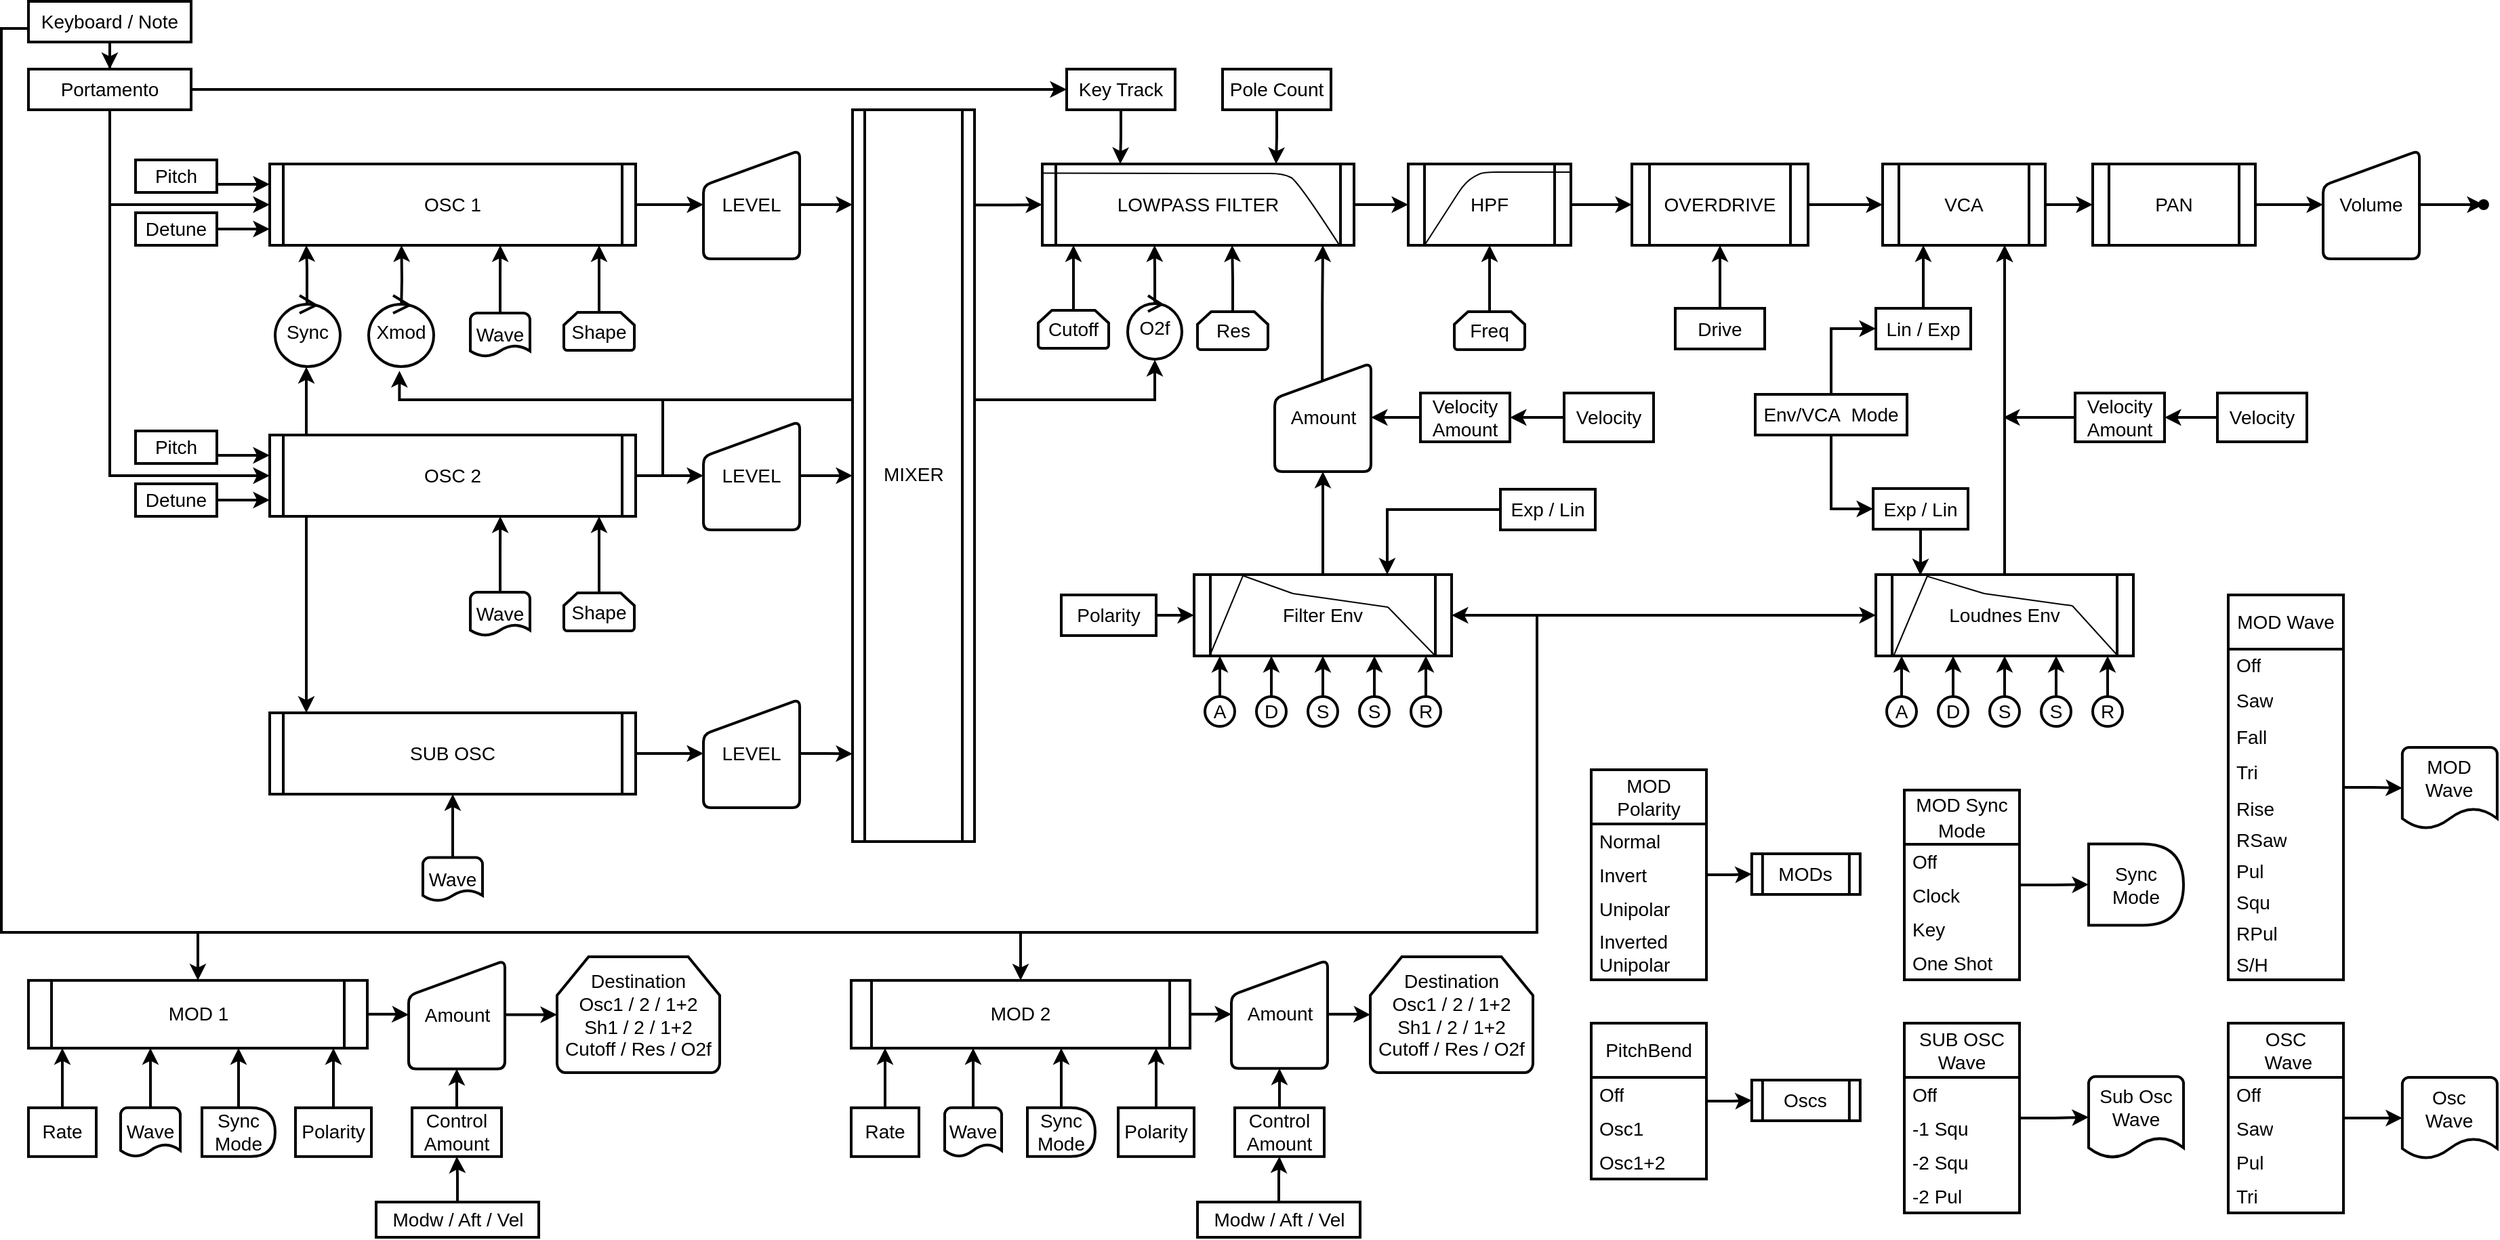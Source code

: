 <mxfile version="27.2.0">
  <diagram name="Stránka-1" id="Be9M4uDp8fkbLOF4xjab">
    <mxGraphModel grid="0" page="1" gridSize="10" guides="1" tooltips="1" connect="1" arrows="1" fold="1" pageScale="1" pageWidth="1870" pageHeight="940" background="light-dark(#FFFFFF,#FFFFFF)" math="0" shadow="0">
      <root>
        <mxCell id="0" />
        <mxCell id="1" parent="0" />
        <mxCell id="7IIXhp1-I53fER1Vcoyb-88" style="edgeStyle=orthogonalEdgeStyle;rounded=0;orthogonalLoop=1;jettySize=auto;html=1;entryX=0.512;entryY=1.007;entryDx=0;entryDy=0;entryPerimeter=0;strokeWidth=2;exitX=1;exitY=0.5;exitDx=0;exitDy=0;exitPerimeter=0;labelBackgroundColor=none;fontColor=default;fontSize=14;" edge="1" parent="1" source="nDGET6wUulYvQQECtS92-5" target="9iGd7-rQ-Up4EkprUqZf-46">
          <mxGeometry relative="1" as="geometry">
            <Array as="points">
              <mxPoint x="501" y="367" />
              <mxPoint x="501" y="311" />
              <mxPoint x="864" y="311" />
              <mxPoint x="864" y="282" />
            </Array>
            <mxPoint x="481.0" y="366" as="sourcePoint" />
            <mxPoint x="864" y="272" as="targetPoint" />
          </mxGeometry>
        </mxCell>
        <mxCell id="nDGET6wUulYvQQECtS92-14" value="" style="edgeStyle=orthogonalEdgeStyle;rounded=0;orthogonalLoop=1;jettySize=auto;html=1;strokeWidth=2;labelBackgroundColor=none;fontColor=default;fontSize=14;" edge="1" parent="1" source="nDGET6wUulYvQQECtS92-1" target="nDGET6wUulYvQQECtS92-13">
          <mxGeometry relative="1" as="geometry" />
        </mxCell>
        <mxCell id="BeZLGhTDt22hGPM1YB7L-1" style="edgeStyle=orthogonalEdgeStyle;rounded=0;orthogonalLoop=1;jettySize=auto;html=1;exitX=0;exitY=0.5;exitDx=0;exitDy=0;strokeWidth=2;endArrow=none;startFill=0;labelBackgroundColor=none;fontColor=default;" edge="1" parent="1">
          <mxGeometry relative="1" as="geometry">
            <mxPoint x="1146" y="469" as="targetPoint" />
            <mxPoint x="33" y="37" as="sourcePoint" />
            <Array as="points">
              <mxPoint x="13" y="37" />
              <mxPoint x="13" y="704" />
              <mxPoint x="1146" y="704" />
            </Array>
          </mxGeometry>
        </mxCell>
        <mxCell id="nDGET6wUulYvQQECtS92-1" value="Keyboard / Note" style="rounded=0;whiteSpace=wrap;html=1;strokeWidth=2;labelBackgroundColor=none;fontSize=14;" vertex="1" parent="1">
          <mxGeometry x="33" y="17" width="120" height="30" as="geometry" />
        </mxCell>
        <mxCell id="nDGET6wUulYvQQECtS92-2" value="Pitch" style="rounded=0;whiteSpace=wrap;html=1;points=[[0,0,0,0,0],[0,0.25,0,0,0],[0,0.5,0,0,0],[0,0.75,0,0,0],[0,1,0,0,0],[0.25,0,0,0,0],[0.25,1,0,0,0],[0.5,0,0,0,0],[0.5,1,0,0,0],[0.75,0,0,0,0],[0.75,1,0,0,0],[1,0,0,0,0],[1,0.25,0,0,0],[1,0.5,0,0,0],[1,0.75,0,0,0],[1,1,0,0,0]];strokeWidth=2;labelBackgroundColor=none;fontSize=14;" vertex="1" parent="1">
          <mxGeometry x="112" y="134" width="60" height="24" as="geometry" />
        </mxCell>
        <mxCell id="nDGET6wUulYvQQECtS92-34" value="" style="edgeStyle=orthogonalEdgeStyle;rounded=0;orthogonalLoop=1;jettySize=auto;html=1;strokeWidth=2;entryX=0;entryY=0.5;entryDx=0;entryDy=0;labelBackgroundColor=none;fontColor=default;fontSize=14;" edge="1" parent="1" source="nDGET6wUulYvQQECtS92-3" target="DTN4KwgV6WAbrk5GgnRk-4">
          <mxGeometry relative="1" as="geometry">
            <mxPoint x="528.26" y="166.273" as="targetPoint" />
          </mxGeometry>
        </mxCell>
        <mxCell id="nDGET6wUulYvQQECtS92-3" value="OSC 1" style="shape=process;whiteSpace=wrap;html=1;backgroundOutline=1;points=[[0,0,0,0,0],[0,0.25,0,0,0],[0,0.5,0,0,0],[0,0.8,0,0,0],[0,1,0,0,0],[0.1,1,0,0,0],[0.25,0,0,0,0],[0.36,1,0,0,0],[0.5,0,0,0,0],[0.5,1,0,0,0],[0.63,1,0,0,0],[0.75,0,0,0,0],[0.9,1,0,0,0],[1,0,0,0,0],[1,0.25,0,0,0],[1,0.5,0,0,0],[1,0.75,0,0,0],[1,1,0,0,0]];size=0.037;strokeWidth=2;labelBackgroundColor=none;fontSize=14;" vertex="1" parent="1">
          <mxGeometry x="211" y="137" width="270" height="60" as="geometry" />
        </mxCell>
        <mxCell id="nDGET6wUulYvQQECtS92-11" style="edgeStyle=orthogonalEdgeStyle;rounded=0;orthogonalLoop=1;jettySize=auto;html=1;entryX=0.1;entryY=0;entryDx=0;entryDy=0;exitX=0.1;exitY=1;exitDx=0;exitDy=0;exitPerimeter=0;entryPerimeter=0;strokeWidth=2;labelBackgroundColor=none;fontColor=default;fontSize=14;" edge="1" parent="1" source="nDGET6wUulYvQQECtS92-5" target="nDGET6wUulYvQQECtS92-6">
          <mxGeometry relative="1" as="geometry" />
        </mxCell>
        <mxCell id="nDGET6wUulYvQQECtS92-64" value="" style="edgeStyle=orthogonalEdgeStyle;rounded=0;orthogonalLoop=1;jettySize=auto;html=1;strokeWidth=2;entryX=0;entryY=0.5;entryDx=0;entryDy=0;labelBackgroundColor=none;fontColor=default;fontSize=14;" edge="1" parent="1" source="nDGET6wUulYvQQECtS92-5" target="DTN4KwgV6WAbrk5GgnRk-2">
          <mxGeometry relative="1" as="geometry">
            <mxPoint x="531.96" y="366.778" as="targetPoint" />
          </mxGeometry>
        </mxCell>
        <mxCell id="nDGET6wUulYvQQECtS92-65" style="edgeStyle=orthogonalEdgeStyle;rounded=0;orthogonalLoop=1;jettySize=auto;html=1;entryX=0.527;entryY=1.059;entryDx=0;entryDy=0;exitX=1;exitY=0.5;exitDx=0;exitDy=0;exitPerimeter=0;strokeWidth=2;entryPerimeter=0;labelBackgroundColor=none;fontColor=default;fontSize=14;" edge="1" parent="1" source="nDGET6wUulYvQQECtS92-5" target="9iGd7-rQ-Up4EkprUqZf-45">
          <mxGeometry relative="1" as="geometry">
            <mxPoint x="308" y="277" as="targetPoint" />
            <Array as="points">
              <mxPoint x="501" y="367" />
              <mxPoint x="501" y="311" />
              <mxPoint x="307" y="311" />
            </Array>
          </mxGeometry>
        </mxCell>
        <mxCell id="9iGd7-rQ-Up4EkprUqZf-43" value="" style="edgeStyle=orthogonalEdgeStyle;rounded=0;orthogonalLoop=1;jettySize=auto;html=1;entryX=0.521;entryY=1.005;entryDx=0;entryDy=0;entryPerimeter=0;exitX=0.1;exitY=0;exitDx=0;exitDy=0;exitPerimeter=0;strokeWidth=2;labelBackgroundColor=none;fontColor=default;fontSize=14;" edge="1" parent="1" source="nDGET6wUulYvQQECtS92-5" target="9iGd7-rQ-Up4EkprUqZf-42">
          <mxGeometry relative="1" as="geometry" />
        </mxCell>
        <mxCell id="nDGET6wUulYvQQECtS92-5" value="OSC 2" style="shape=process;whiteSpace=wrap;html=1;backgroundOutline=1;size=0.037;points=[[0,0,0,0,0],[0,0.25,0,0,0],[0,0.5,0,0,0],[0,0.8,0,0,0],[0,1,0,0,0],[0.1,0,0,0,0],[0.1,1,0,0,0],[0.36,1,0,0,0],[0.5,0,0,0,0],[0.63,1,0,0,0],[0.75,0,0,0,0],[0.9,1,0,0,0],[1,0,0,0,0],[1,0.25,0,0,0],[1,0.5,0,0,0],[1,0.75,0,0,0],[1,1,0,0,0]];strokeWidth=2;labelBackgroundColor=none;fontSize=14;" vertex="1" parent="1">
          <mxGeometry x="211" y="337" width="270" height="60" as="geometry" />
        </mxCell>
        <mxCell id="DTN4KwgV6WAbrk5GgnRk-6" value="" style="edgeStyle=orthogonalEdgeStyle;rounded=0;orthogonalLoop=1;jettySize=auto;html=1;strokeWidth=2;labelBackgroundColor=none;fontColor=default;" edge="1" parent="1" source="nDGET6wUulYvQQECtS92-6" target="DTN4KwgV6WAbrk5GgnRk-3">
          <mxGeometry relative="1" as="geometry" />
        </mxCell>
        <mxCell id="nDGET6wUulYvQQECtS92-6" value="SUB OSC" style="shape=process;whiteSpace=wrap;html=1;backgroundOutline=1;size=0.037;points=[[0,0,0,0,0],[0,0.25,0,0,0],[0,0.5,0,0,0],[0,0.75,0,0,0],[0,1,0,0,0],[0.1,0,0,0,0],[0.25,1,0,0,0],[0.5,0,0,0,0],[0.5,1,0,0,0],[0.75,0,0,0,0],[0.75,1,0,0,0],[1,0,0,0,0],[1,0.25,0,0,0],[1,0.5,0,0,0],[1,0.75,0,0,0],[1,1,0,0,0]];strokeWidth=2;labelBackgroundColor=none;fontSize=14;" vertex="1" parent="1">
          <mxGeometry x="211" y="542" width="270" height="60" as="geometry" />
        </mxCell>
        <mxCell id="nDGET6wUulYvQQECtS92-22" value="" style="edgeStyle=orthogonalEdgeStyle;rounded=0;orthogonalLoop=1;jettySize=auto;html=1;exitX=0.5;exitY=1;exitDx=0;exitDy=0;entryX=0;entryY=0.5;entryDx=0;entryDy=0;entryPerimeter=0;flowAnimation=0;jumpStyle=none;strokeWidth=2;labelBackgroundColor=none;fontColor=default;fontSize=14;" edge="1" parent="1" source="nDGET6wUulYvQQECtS92-13" target="nDGET6wUulYvQQECtS92-5">
          <mxGeometry relative="1" as="geometry">
            <mxPoint x="206.0" y="99" as="sourcePoint" />
            <mxPoint x="286" y="424" as="targetPoint" />
            <Array as="points">
              <mxPoint x="93" y="367" />
            </Array>
          </mxGeometry>
        </mxCell>
        <mxCell id="nDGET6wUulYvQQECtS92-68" value="" style="edgeStyle=orthogonalEdgeStyle;rounded=0;orthogonalLoop=1;jettySize=auto;html=1;entryX=0;entryY=0.5;entryDx=0;entryDy=0;strokeWidth=2;labelBackgroundColor=none;fontColor=default;fontSize=14;" edge="1" parent="1" source="nDGET6wUulYvQQECtS92-13" target="nDGET6wUulYvQQECtS92-66">
          <mxGeometry relative="1" as="geometry">
            <mxPoint x="346" y="82" as="targetPoint" />
          </mxGeometry>
        </mxCell>
        <mxCell id="9iGd7-rQ-Up4EkprUqZf-10" value="" style="edgeStyle=orthogonalEdgeStyle;rounded=0;orthogonalLoop=1;jettySize=auto;html=1;entryX=0;entryY=0.5;entryDx=0;entryDy=0;entryPerimeter=0;strokeWidth=2;labelBackgroundColor=none;fontColor=default;fontSize=14;exitX=0.5;exitY=1;exitDx=0;exitDy=0;" edge="1" parent="1" source="nDGET6wUulYvQQECtS92-13" target="nDGET6wUulYvQQECtS92-3">
          <mxGeometry relative="1" as="geometry">
            <mxPoint x="206" y="97" as="sourcePoint" />
            <mxPoint x="206" y="-28" as="targetPoint" />
            <Array as="points">
              <mxPoint x="93" y="167" />
            </Array>
          </mxGeometry>
        </mxCell>
        <mxCell id="nDGET6wUulYvQQECtS92-13" value="Portamento" style="rounded=0;whiteSpace=wrap;html=1;strokeWidth=2;labelBackgroundColor=none;fontSize=14;" vertex="1" parent="1">
          <mxGeometry x="33" y="67" width="120" height="30" as="geometry" />
        </mxCell>
        <mxCell id="nDGET6wUulYvQQECtS92-39" value="" style="edgeStyle=orthogonalEdgeStyle;rounded=0;orthogonalLoop=1;jettySize=auto;html=1;entryX=0;entryY=0.5;entryDx=0;entryDy=0;entryPerimeter=0;strokeWidth=2;exitX=1;exitY=0.5;exitDx=0;exitDy=0;labelBackgroundColor=none;fontColor=default;fontSize=14;" edge="1" parent="1" source="DTN4KwgV6WAbrk5GgnRk-2" target="nDGET6wUulYvQQECtS92-37">
          <mxGeometry relative="1" as="geometry">
            <mxPoint x="590.82" y="366.912" as="sourcePoint" />
          </mxGeometry>
        </mxCell>
        <mxCell id="nDGET6wUulYvQQECtS92-38" value="" style="edgeStyle=orthogonalEdgeStyle;rounded=0;orthogonalLoop=1;jettySize=auto;html=1;entryX=0;entryY=0.13;entryDx=0;entryDy=0;entryPerimeter=0;strokeWidth=2;exitX=1;exitY=0.5;exitDx=0;exitDy=0;labelBackgroundColor=none;fontColor=default;fontSize=14;" edge="1" parent="1" source="DTN4KwgV6WAbrk5GgnRk-4" target="nDGET6wUulYvQQECtS92-37">
          <mxGeometry relative="1" as="geometry">
            <mxPoint x="586.94" y="168.015" as="sourcePoint" />
          </mxGeometry>
        </mxCell>
        <mxCell id="nDGET6wUulYvQQECtS92-71" style="edgeStyle=orthogonalEdgeStyle;rounded=0;orthogonalLoop=1;jettySize=auto;html=1;entryX=0;entryY=0.5;entryDx=0;entryDy=0;exitX=1;exitY=0.13;exitDx=0;exitDy=0;exitPerimeter=0;strokeWidth=2;labelBackgroundColor=none;fontColor=default;fontSize=14;" edge="1" parent="1" source="nDGET6wUulYvQQECtS92-37" target="nDGET6wUulYvQQECtS92-69">
          <mxGeometry relative="1" as="geometry" />
        </mxCell>
        <mxCell id="nDGET6wUulYvQQECtS92-37" value="MIXER" style="shape=process;backgroundOutline=1;points=[[0,0,0,0,0],[0,0.13,0,0,0],[0,0.25,0,0,0],[0,0.38,0,0,0],[0,0.5,0,0,0],[0,0.63,0,0,0],[0,0.75,0,0,0],[0,0.88,0,0,0],[0,1,0,0,0],[0.25,0,0,0,0],[0.25,1,0,0,0],[0.5,0,0,0,0],[0.5,0.5,0,0,0],[0.5,1,0,0,0],[0.75,0,0,0,0],[0.75,1,0,0,0],[1,0,0,0,0],[1,0.13,0,0,0],[1,0.25,0,0,0],[1,0.5,0,0,0],[1,0.75,0,0,0],[1,1,0,0,0]];textDirection=vertical-lr;horizontal=0;html=1;whiteSpace=wrap;strokeWidth=2;labelBackgroundColor=none;fontSize=14;" vertex="1" parent="1">
          <mxGeometry x="641" y="97" width="90" height="540" as="geometry" />
        </mxCell>
        <mxCell id="nDGET6wUulYvQQECtS92-57" value="" style="edgeStyle=orthogonalEdgeStyle;rounded=0;orthogonalLoop=1;jettySize=auto;html=1;entryX=0.63;entryY=1;entryDx=0;entryDy=0;entryPerimeter=0;strokeWidth=2;labelBackgroundColor=none;fontColor=default;fontSize=14;" edge="1" parent="1" source="nDGET6wUulYvQQECtS92-52" target="nDGET6wUulYvQQECtS92-3">
          <mxGeometry relative="1" as="geometry">
            <mxPoint x="381" y="217" as="targetPoint" />
          </mxGeometry>
        </mxCell>
        <mxCell id="nDGET6wUulYvQQECtS92-52" value="Wave" style="strokeWidth=2;html=1;shape=mxgraph.flowchart.document2;whiteSpace=wrap;size=0.25;labelBackgroundColor=none;fontSize=14;" vertex="1" parent="1">
          <mxGeometry x="359" y="247" width="44" height="32" as="geometry" />
        </mxCell>
        <mxCell id="nDGET6wUulYvQQECtS92-58" value="" style="edgeStyle=orthogonalEdgeStyle;rounded=0;orthogonalLoop=1;jettySize=auto;html=1;entryX=0.9;entryY=1;entryDx=0;entryDy=0;entryPerimeter=0;strokeWidth=2;labelBackgroundColor=none;fontColor=default;fontSize=14;" edge="1" parent="1" source="nDGET6wUulYvQQECtS92-54" target="nDGET6wUulYvQQECtS92-3">
          <mxGeometry relative="1" as="geometry" />
        </mxCell>
        <mxCell id="nDGET6wUulYvQQECtS92-54" value="Shape" style="strokeWidth=2;html=1;shape=mxgraph.flowchart.loop_limit;whiteSpace=wrap;labelBackgroundColor=none;fontSize=14;" vertex="1" parent="1">
          <mxGeometry x="428" y="246.5" width="52" height="28" as="geometry" />
        </mxCell>
        <mxCell id="nDGET6wUulYvQQECtS92-56" value="" style="edgeStyle=orthogonalEdgeStyle;rounded=0;orthogonalLoop=1;jettySize=auto;html=1;entryX=0.36;entryY=1;entryDx=0;entryDy=0;entryPerimeter=0;strokeWidth=2;labelBackgroundColor=none;fontColor=default;fontSize=14;" edge="1" parent="1" target="nDGET6wUulYvQQECtS92-3">
          <mxGeometry relative="1" as="geometry">
            <mxPoint x="311" y="207" as="targetPoint" />
            <mxPoint x="308.04" y="247" as="sourcePoint" />
          </mxGeometry>
        </mxCell>
        <mxCell id="nDGET6wUulYvQQECtS92-62" value="" style="edgeStyle=orthogonalEdgeStyle;rounded=0;orthogonalLoop=1;jettySize=auto;html=1;entryX=0.63;entryY=1;entryDx=0;entryDy=0;entryPerimeter=0;strokeWidth=2;labelBackgroundColor=none;fontColor=default;fontSize=14;" edge="1" parent="1" source="nDGET6wUulYvQQECtS92-60" target="nDGET6wUulYvQQECtS92-5">
          <mxGeometry relative="1" as="geometry" />
        </mxCell>
        <mxCell id="nDGET6wUulYvQQECtS92-60" value="Wave" style="strokeWidth=2;html=1;shape=mxgraph.flowchart.document2;whiteSpace=wrap;size=0.25;labelBackgroundColor=none;fontSize=14;" vertex="1" parent="1">
          <mxGeometry x="359" y="453" width="44" height="32" as="geometry" />
        </mxCell>
        <mxCell id="nDGET6wUulYvQQECtS92-63" value="" style="edgeStyle=orthogonalEdgeStyle;rounded=0;orthogonalLoop=1;jettySize=auto;html=1;entryX=0.9;entryY=1;entryDx=0;entryDy=0;entryPerimeter=0;strokeWidth=2;labelBackgroundColor=none;fontColor=default;fontSize=14;" edge="1" parent="1" source="nDGET6wUulYvQQECtS92-61" target="nDGET6wUulYvQQECtS92-5">
          <mxGeometry relative="1" as="geometry" />
        </mxCell>
        <mxCell id="nDGET6wUulYvQQECtS92-61" value="Shape" style="strokeWidth=2;html=1;shape=mxgraph.flowchart.loop_limit;whiteSpace=wrap;labelBackgroundColor=none;fontSize=14;" vertex="1" parent="1">
          <mxGeometry x="428" y="453.5" width="52" height="28" as="geometry" />
        </mxCell>
        <mxCell id="nDGET6wUulYvQQECtS92-70" value="" style="edgeStyle=orthogonalEdgeStyle;rounded=0;orthogonalLoop=1;jettySize=auto;html=1;entryX=0.25;entryY=0;entryDx=0;entryDy=0;strokeWidth=2;labelBackgroundColor=none;fontColor=default;fontSize=14;" edge="1" parent="1" source="nDGET6wUulYvQQECtS92-66" target="nDGET6wUulYvQQECtS92-69">
          <mxGeometry relative="1" as="geometry" />
        </mxCell>
        <mxCell id="nDGET6wUulYvQQECtS92-66" value="Key Track" style="rounded=0;whiteSpace=wrap;html=1;strokeWidth=2;labelBackgroundColor=none;fontSize=14;" vertex="1" parent="1">
          <mxGeometry x="799" y="67" width="80" height="30" as="geometry" />
        </mxCell>
        <mxCell id="nDGET6wUulYvQQECtS92-81" value="" style="edgeStyle=orthogonalEdgeStyle;rounded=0;orthogonalLoop=1;jettySize=auto;html=1;strokeWidth=2;labelBackgroundColor=none;fontColor=default;fontSize=14;" edge="1" parent="1" source="nDGET6wUulYvQQECtS92-69" target="nDGET6wUulYvQQECtS92-76">
          <mxGeometry relative="1" as="geometry" />
        </mxCell>
        <mxCell id="nDGET6wUulYvQQECtS92-69" value="LOWPASS FILTER" style="shape=process;whiteSpace=wrap;html=1;backgroundOutline=1;size=0.043;points=[[0,0,0,0,0],[0,0.25,0,0,0],[0,0.5,0,0,0],[0,0.75,0,0,0],[0,1,0,0,0],[0.1,1,0,0,0],[0.25,0,0,0,0],[0.36,1,0,0,0],[0.5,0,0,0,0],[0.64,1,0,0,0],[0.75,0,0,0,0],[0.9,1,0,0,0],[1,0,0,0,0],[1,0.25,0,0,0],[1,0.5,0,0,0],[1,0.75,0,0,0],[1,1,0,0,0]];strokeWidth=2;labelBackgroundColor=none;fontSize=14;" vertex="1" parent="1">
          <mxGeometry x="781" y="137" width="230" height="60" as="geometry" />
        </mxCell>
        <mxCell id="nDGET6wUulYvQQECtS92-75" value="" style="edgeStyle=orthogonalEdgeStyle;rounded=0;orthogonalLoop=1;jettySize=auto;html=1;entryX=0.75;entryY=0;entryDx=0;entryDy=0;strokeWidth=2;labelBackgroundColor=none;fontColor=default;fontSize=14;" edge="1" parent="1" source="nDGET6wUulYvQQECtS92-74" target="nDGET6wUulYvQQECtS92-69">
          <mxGeometry relative="1" as="geometry" />
        </mxCell>
        <mxCell id="nDGET6wUulYvQQECtS92-74" value="Pole Count" style="rounded=0;whiteSpace=wrap;html=1;strokeWidth=2;labelBackgroundColor=none;fontSize=14;" vertex="1" parent="1">
          <mxGeometry x="914" y="67" width="80" height="30" as="geometry" />
        </mxCell>
        <mxCell id="nDGET6wUulYvQQECtS92-82" value="" style="edgeStyle=orthogonalEdgeStyle;rounded=0;orthogonalLoop=1;jettySize=auto;html=1;strokeWidth=2;labelBackgroundColor=none;fontColor=default;fontSize=14;" edge="1" parent="1" source="nDGET6wUulYvQQECtS92-76" target="nDGET6wUulYvQQECtS92-77">
          <mxGeometry relative="1" as="geometry" />
        </mxCell>
        <mxCell id="nDGET6wUulYvQQECtS92-76" value="HPF" style="shape=process;whiteSpace=wrap;html=1;backgroundOutline=1;strokeWidth=2;labelBackgroundColor=none;fontSize=14;" vertex="1" parent="1">
          <mxGeometry x="1051" y="137" width="120" height="60" as="geometry" />
        </mxCell>
        <mxCell id="nDGET6wUulYvQQECtS92-83" value="" style="edgeStyle=orthogonalEdgeStyle;rounded=0;orthogonalLoop=1;jettySize=auto;html=1;strokeWidth=2;labelBackgroundColor=none;fontColor=default;fontSize=14;" edge="1" parent="1" source="nDGET6wUulYvQQECtS92-77" target="nDGET6wUulYvQQECtS92-78">
          <mxGeometry relative="1" as="geometry" />
        </mxCell>
        <mxCell id="nDGET6wUulYvQQECtS92-77" value="OVERDRIVE" style="shape=process;whiteSpace=wrap;html=1;backgroundOutline=1;strokeWidth=2;labelBackgroundColor=none;fontSize=14;" vertex="1" parent="1">
          <mxGeometry x="1216" y="137" width="130" height="60" as="geometry" />
        </mxCell>
        <mxCell id="nDGET6wUulYvQQECtS92-84" value="" style="edgeStyle=orthogonalEdgeStyle;rounded=0;orthogonalLoop=1;jettySize=auto;html=1;strokeWidth=2;labelBackgroundColor=none;fontColor=default;fontSize=14;" edge="1" parent="1" source="nDGET6wUulYvQQECtS92-78" target="nDGET6wUulYvQQECtS92-79">
          <mxGeometry relative="1" as="geometry" />
        </mxCell>
        <mxCell id="nDGET6wUulYvQQECtS92-78" value="VCA" style="shape=process;whiteSpace=wrap;html=1;backgroundOutline=1;strokeWidth=2;labelBackgroundColor=none;fontSize=14;" vertex="1" parent="1">
          <mxGeometry x="1401" y="137" width="120" height="60" as="geometry" />
        </mxCell>
        <mxCell id="9iGd7-rQ-Up4EkprUqZf-25" value="" style="edgeStyle=orthogonalEdgeStyle;rounded=0;orthogonalLoop=1;jettySize=auto;html=1;strokeWidth=2;labelBackgroundColor=none;fontColor=default;fontSize=14;entryX=0;entryY=0.5;entryDx=0;entryDy=0;" edge="1" parent="1" source="nDGET6wUulYvQQECtS92-79" target="DTN4KwgV6WAbrk5GgnRk-13">
          <mxGeometry relative="1" as="geometry">
            <mxPoint x="1699.5" y="167" as="targetPoint" />
          </mxGeometry>
        </mxCell>
        <mxCell id="nDGET6wUulYvQQECtS92-79" value="PAN" style="shape=process;whiteSpace=wrap;html=1;backgroundOutline=1;strokeWidth=2;labelBackgroundColor=none;fontSize=14;" vertex="1" parent="1">
          <mxGeometry x="1556" y="137" width="120" height="60" as="geometry" />
        </mxCell>
        <mxCell id="nDGET6wUulYvQQECtS92-86" value="" style="shape=waypoint;sketch=0;size=6;pointerEvents=1;points=[];resizable=0;rotatable=0;perimeter=centerPerimeter;snapToPoint=1;strokeWidth=2;rounded=1;arcSize=11;spacingTop=16;labelBackgroundColor=none;fontSize=14;" vertex="1" parent="1">
          <mxGeometry x="1834.43" y="157" width="20" height="20" as="geometry" />
        </mxCell>
        <mxCell id="nDGET6wUulYvQQECtS92-139" value="" style="edgeStyle=orthogonalEdgeStyle;rounded=0;orthogonalLoop=1;jettySize=auto;html=1;strokeWidth=2;entryX=0.5;entryY=1;entryDx=0;entryDy=0;labelBackgroundColor=none;fontColor=default;fontSize=14;" edge="1" parent="1" source="nDGET6wUulYvQQECtS92-88" target="DTN4KwgV6WAbrk5GgnRk-12">
          <mxGeometry relative="1" as="geometry">
            <mxPoint x="987.64" y="376.567" as="targetPoint" />
          </mxGeometry>
        </mxCell>
        <mxCell id="nDGET6wUulYvQQECtS92-88" value="Filter Env" style="shape=process;whiteSpace=wrap;html=1;backgroundOutline=1;points=[[0,0,0,0,0],[0,0.25,0,0,0],[0,0.5,0,0,0],[0,0.75,0,0,0],[0,1,0,0,0],[0.1,1,0,0,0],[0.25,0,0,0,0],[0.3,1,0,0,0],[0.5,0,0,0,0],[0.5,1,0,0,0],[0.7,1,0,0,0],[0.75,0,0,0,0],[0.9,1,0,0,0],[1,0,0,0,0],[1,0.25,0,0,0],[1,0.5,0,0,0],[1,0.75,0,0,0],[1,1,0,0,0]];size=0.063;strokeWidth=2;labelBackgroundColor=none;fontSize=14;" vertex="1" parent="1">
          <mxGeometry x="893" y="440" width="190" height="60" as="geometry" />
        </mxCell>
        <mxCell id="nDGET6wUulYvQQECtS92-96" value="" style="edgeStyle=orthogonalEdgeStyle;rounded=0;orthogonalLoop=1;jettySize=auto;html=1;entryX=0.1;entryY=1;entryDx=0;entryDy=0;entryPerimeter=0;strokeWidth=2;labelBackgroundColor=none;fontColor=default;fontSize=14;" edge="1" parent="1" source="nDGET6wUulYvQQECtS92-89" target="nDGET6wUulYvQQECtS92-88">
          <mxGeometry relative="1" as="geometry" />
        </mxCell>
        <mxCell id="nDGET6wUulYvQQECtS92-89" value="A" style="ellipse;whiteSpace=wrap;html=1;aspect=fixed;strokeWidth=2;labelBackgroundColor=none;fontSize=14;" vertex="1" parent="1">
          <mxGeometry x="901" y="530" width="22" height="22" as="geometry" />
        </mxCell>
        <mxCell id="nDGET6wUulYvQQECtS92-97" value="" style="edgeStyle=orthogonalEdgeStyle;rounded=0;orthogonalLoop=1;jettySize=auto;html=1;entryX=0.3;entryY=1;entryDx=0;entryDy=0;entryPerimeter=0;strokeWidth=2;labelBackgroundColor=none;fontColor=default;fontSize=14;" edge="1" parent="1" source="nDGET6wUulYvQQECtS92-91" target="nDGET6wUulYvQQECtS92-88">
          <mxGeometry relative="1" as="geometry" />
        </mxCell>
        <mxCell id="nDGET6wUulYvQQECtS92-91" value="D" style="ellipse;whiteSpace=wrap;html=1;aspect=fixed;strokeWidth=2;labelBackgroundColor=none;fontSize=14;" vertex="1" parent="1">
          <mxGeometry x="939" y="530" width="22" height="22" as="geometry" />
        </mxCell>
        <mxCell id="nDGET6wUulYvQQECtS92-98" value="" style="edgeStyle=orthogonalEdgeStyle;rounded=0;orthogonalLoop=1;jettySize=auto;html=1;strokeWidth=2;labelBackgroundColor=none;fontColor=default;fontSize=14;" edge="1" parent="1" source="nDGET6wUulYvQQECtS92-93" target="nDGET6wUulYvQQECtS92-88">
          <mxGeometry relative="1" as="geometry" />
        </mxCell>
        <mxCell id="nDGET6wUulYvQQECtS92-93" value="S" style="ellipse;whiteSpace=wrap;html=1;aspect=fixed;strokeWidth=2;labelBackgroundColor=none;fontSize=14;" vertex="1" parent="1">
          <mxGeometry x="977" y="530" width="22" height="22" as="geometry" />
        </mxCell>
        <mxCell id="nDGET6wUulYvQQECtS92-99" value="" style="edgeStyle=orthogonalEdgeStyle;rounded=0;orthogonalLoop=1;jettySize=auto;html=1;entryX=0.7;entryY=1;entryDx=0;entryDy=0;entryPerimeter=0;strokeWidth=2;labelBackgroundColor=none;fontColor=default;fontSize=14;" edge="1" parent="1" source="nDGET6wUulYvQQECtS92-94" target="nDGET6wUulYvQQECtS92-88">
          <mxGeometry relative="1" as="geometry" />
        </mxCell>
        <mxCell id="nDGET6wUulYvQQECtS92-94" value="S" style="ellipse;whiteSpace=wrap;html=1;aspect=fixed;strokeWidth=2;labelBackgroundColor=none;fontSize=14;" vertex="1" parent="1">
          <mxGeometry x="1015" y="530" width="22" height="22" as="geometry" />
        </mxCell>
        <mxCell id="nDGET6wUulYvQQECtS92-100" value="" style="edgeStyle=orthogonalEdgeStyle;rounded=0;orthogonalLoop=1;jettySize=auto;html=1;entryX=0.9;entryY=1;entryDx=0;entryDy=0;entryPerimeter=0;strokeWidth=2;labelBackgroundColor=none;fontColor=default;fontSize=14;" edge="1" parent="1" source="nDGET6wUulYvQQECtS92-95" target="nDGET6wUulYvQQECtS92-88">
          <mxGeometry relative="1" as="geometry" />
        </mxCell>
        <mxCell id="nDGET6wUulYvQQECtS92-95" value="R" style="ellipse;whiteSpace=wrap;html=1;aspect=fixed;strokeWidth=2;labelBackgroundColor=none;fontSize=14;" vertex="1" parent="1">
          <mxGeometry x="1053" y="530" width="22" height="22" as="geometry" />
        </mxCell>
        <mxCell id="nDGET6wUulYvQQECtS92-104" value="" style="edgeStyle=orthogonalEdgeStyle;rounded=0;orthogonalLoop=1;jettySize=auto;html=1;strokeWidth=2;labelBackgroundColor=none;fontColor=default;fontSize=14;" edge="1" parent="1" source="nDGET6wUulYvQQECtS92-101" target="nDGET6wUulYvQQECtS92-88">
          <mxGeometry relative="1" as="geometry" />
        </mxCell>
        <mxCell id="nDGET6wUulYvQQECtS92-101" value="Polarity" style="rounded=0;whiteSpace=wrap;html=1;strokeWidth=2;labelBackgroundColor=none;fontSize=14;" vertex="1" parent="1">
          <mxGeometry x="795" y="455" width="70" height="30" as="geometry" />
        </mxCell>
        <mxCell id="nDGET6wUulYvQQECtS92-103" value="" style="edgeStyle=orthogonalEdgeStyle;rounded=0;orthogonalLoop=1;jettySize=auto;html=1;strokeWidth=2;labelBackgroundColor=none;fontColor=default;fontSize=14;entryX=0.75;entryY=0;entryDx=0;entryDy=0;entryPerimeter=0;" edge="1" parent="1" source="nDGET6wUulYvQQECtS92-102" target="nDGET6wUulYvQQECtS92-88">
          <mxGeometry relative="1" as="geometry" />
        </mxCell>
        <mxCell id="nDGET6wUulYvQQECtS92-102" value="Exp / Lin" style="rounded=0;whiteSpace=wrap;html=1;strokeWidth=2;labelBackgroundColor=none;fontSize=14;" vertex="1" parent="1">
          <mxGeometry x="1119" y="377" width="70" height="30" as="geometry" />
        </mxCell>
        <mxCell id="nDGET6wUulYvQQECtS92-132" value="" style="edgeStyle=orthogonalEdgeStyle;rounded=0;orthogonalLoop=1;jettySize=auto;html=1;strokeWidth=2;labelBackgroundColor=none;fontColor=default;fontSize=14;" edge="1" parent="1" source="nDGET6wUulYvQQECtS92-129" target="nDGET6wUulYvQQECtS92-76">
          <mxGeometry relative="1" as="geometry" />
        </mxCell>
        <mxCell id="nDGET6wUulYvQQECtS92-129" value="Freq" style="strokeWidth=2;html=1;shape=mxgraph.flowchart.loop_limit;whiteSpace=wrap;labelBackgroundColor=none;fontSize=14;" vertex="1" parent="1">
          <mxGeometry x="1085" y="246" width="52" height="28" as="geometry" />
        </mxCell>
        <mxCell id="nDGET6wUulYvQQECtS92-133" style="edgeStyle=orthogonalEdgeStyle;rounded=0;orthogonalLoop=1;jettySize=auto;html=1;exitX=0.499;exitY=0.13;exitDx=0;exitDy=0;exitPerimeter=0;entryX=0.36;entryY=1;entryDx=0;entryDy=0;entryPerimeter=0;strokeWidth=2;labelBackgroundColor=none;fontColor=default;fontSize=14;" edge="1" parent="1" source="9iGd7-rQ-Up4EkprUqZf-46" target="nDGET6wUulYvQQECtS92-69">
          <mxGeometry relative="1" as="geometry">
            <mxPoint x="864" y="246.75" as="sourcePoint" />
          </mxGeometry>
        </mxCell>
        <mxCell id="nDGET6wUulYvQQECtS92-137" value="" style="edgeStyle=orthogonalEdgeStyle;rounded=0;orthogonalLoop=1;jettySize=auto;html=1;entryX=0.609;entryY=1;entryDx=0;entryDy=0;entryPerimeter=0;strokeWidth=2;labelBackgroundColor=none;fontColor=default;fontSize=14;" edge="1" parent="1" source="nDGET6wUulYvQQECtS92-134" target="nDGET6wUulYvQQECtS92-69">
          <mxGeometry relative="1" as="geometry" />
        </mxCell>
        <mxCell id="nDGET6wUulYvQQECtS92-134" value="Res" style="strokeWidth=2;html=1;shape=mxgraph.flowchart.loop_limit;whiteSpace=wrap;labelBackgroundColor=none;fontSize=14;" vertex="1" parent="1">
          <mxGeometry x="895.5" y="246" width="52" height="28" as="geometry" />
        </mxCell>
        <mxCell id="nDGET6wUulYvQQECtS92-136" value="" style="edgeStyle=orthogonalEdgeStyle;rounded=0;orthogonalLoop=1;jettySize=auto;html=1;entryX=0.1;entryY=1;entryDx=0;entryDy=0;entryPerimeter=0;strokeWidth=2;labelBackgroundColor=none;fontColor=default;fontSize=14;" edge="1" parent="1" source="nDGET6wUulYvQQECtS92-135" target="nDGET6wUulYvQQECtS92-69">
          <mxGeometry relative="1" as="geometry" />
        </mxCell>
        <mxCell id="nDGET6wUulYvQQECtS92-135" value="Cutoff" style="strokeWidth=2;html=1;shape=mxgraph.flowchart.loop_limit;whiteSpace=wrap;labelBackgroundColor=none;fontSize=14;" vertex="1" parent="1">
          <mxGeometry x="778" y="245" width="52" height="28" as="geometry" />
        </mxCell>
        <mxCell id="9iGd7-rQ-Up4EkprUqZf-30" value="" style="edgeStyle=orthogonalEdgeStyle;rounded=0;orthogonalLoop=1;jettySize=auto;html=1;strokeWidth=2;labelBackgroundColor=none;fontColor=default;fontSize=14;entryX=1;entryY=0.5;entryDx=0;entryDy=0;" edge="1" parent="1" source="nDGET6wUulYvQQECtS92-141" target="DTN4KwgV6WAbrk5GgnRk-12">
          <mxGeometry relative="1" as="geometry">
            <mxPoint x="1018" y="324.0" as="targetPoint" />
          </mxGeometry>
        </mxCell>
        <mxCell id="nDGET6wUulYvQQECtS92-141" value="Velocity Amount" style="rounded=0;whiteSpace=wrap;html=1;strokeWidth=2;labelBackgroundColor=none;fontSize=14;" vertex="1" parent="1">
          <mxGeometry x="1060" y="306" width="66" height="36" as="geometry" />
        </mxCell>
        <mxCell id="nDGET6wUulYvQQECtS92-143" value="" style="edgeStyle=orthogonalEdgeStyle;rounded=0;orthogonalLoop=1;jettySize=auto;html=1;strokeWidth=2;labelBackgroundColor=none;fontColor=default;fontSize=14;" edge="1" parent="1" source="nDGET6wUulYvQQECtS92-142" target="nDGET6wUulYvQQECtS92-141">
          <mxGeometry relative="1" as="geometry" />
        </mxCell>
        <mxCell id="nDGET6wUulYvQQECtS92-142" value="Velocity" style="rounded=0;whiteSpace=wrap;html=1;strokeWidth=2;labelBackgroundColor=none;fontSize=14;" vertex="1" parent="1">
          <mxGeometry x="1166" y="306" width="66" height="36" as="geometry" />
        </mxCell>
        <mxCell id="nDGET6wUulYvQQECtS92-146" value="" style="edgeStyle=orthogonalEdgeStyle;rounded=0;orthogonalLoop=1;jettySize=auto;html=1;strokeWidth=2;labelBackgroundColor=none;fontColor=default;fontSize=14;" edge="1" parent="1" source="nDGET6wUulYvQQECtS92-145" target="nDGET6wUulYvQQECtS92-77">
          <mxGeometry relative="1" as="geometry" />
        </mxCell>
        <mxCell id="nDGET6wUulYvQQECtS92-145" value="Drive" style="rounded=0;whiteSpace=wrap;html=1;strokeWidth=2;labelBackgroundColor=none;fontSize=14;" vertex="1" parent="1">
          <mxGeometry x="1248" y="243.5" width="66" height="30" as="geometry" />
        </mxCell>
        <mxCell id="7IIXhp1-I53fER1Vcoyb-11" value="" style="edgeStyle=orthogonalEdgeStyle;rounded=0;orthogonalLoop=1;jettySize=auto;html=1;entryX=0.5;entryY=1;entryDx=0;entryDy=0;entryPerimeter=0;strokeWidth=2;labelBackgroundColor=none;fontColor=default;fontSize=14;" edge="1" parent="1" source="7IIXhp1-I53fER1Vcoyb-10" target="nDGET6wUulYvQQECtS92-6">
          <mxGeometry relative="1" as="geometry" />
        </mxCell>
        <mxCell id="7IIXhp1-I53fER1Vcoyb-10" value="Wave" style="strokeWidth=2;html=1;shape=mxgraph.flowchart.document2;whiteSpace=wrap;size=0.25;labelBackgroundColor=none;fontSize=14;" vertex="1" parent="1">
          <mxGeometry x="324" y="648.81" width="44" height="32" as="geometry" />
        </mxCell>
        <mxCell id="Lak-1Z0R9E1N16JNdkKw-3" value="" style="edgeStyle=orthogonalEdgeStyle;rounded=0;orthogonalLoop=1;jettySize=auto;html=1;entryX=0.75;entryY=1;entryDx=0;entryDy=0;strokeWidth=2;align=center;verticalAlign=middle;fontFamily=Helvetica;fontSize=11;fontColor=default;labelBackgroundColor=none;endArrow=classic;" edge="1" parent="1" source="7IIXhp1-I53fER1Vcoyb-34" target="nDGET6wUulYvQQECtS92-78">
          <mxGeometry relative="1" as="geometry" />
        </mxCell>
        <mxCell id="7IIXhp1-I53fER1Vcoyb-34" value="Loudnes Env" style="shape=process;whiteSpace=wrap;html=1;backgroundOutline=1;points=[[0,0,0,0,0],[0,0.25,0,0,0],[0,0.5,0,0,0],[0,0.75,0,0,0],[0,1,0,0,0],[0.1,1,0,0,0],[0.25,0,0,0,0],[0.3,1,0,0,0],[0.5,0,0,0,0],[0.5,1,0,0,0],[0.7,1,0,0,0],[0.75,0,0,0,0],[0.9,1,0,0,0],[1,0,0,0,0],[1,0.25,0,0,0],[1,0.5,0,0,0],[1,0.75,0,0,0],[1,1,0,0,0]];size=0.063;strokeWidth=2;labelBackgroundColor=none;fontSize=14;" vertex="1" parent="1">
          <mxGeometry x="1396" y="440" width="190" height="60" as="geometry" />
        </mxCell>
        <mxCell id="7IIXhp1-I53fER1Vcoyb-35" value="" style="edgeStyle=orthogonalEdgeStyle;rounded=0;orthogonalLoop=1;jettySize=auto;html=1;entryX=0.1;entryY=1;entryDx=0;entryDy=0;entryPerimeter=0;strokeWidth=2;labelBackgroundColor=none;fontColor=default;fontSize=14;" edge="1" parent="1" source="7IIXhp1-I53fER1Vcoyb-36" target="7IIXhp1-I53fER1Vcoyb-34">
          <mxGeometry relative="1" as="geometry">
            <mxPoint x="1416" y="504.0" as="targetPoint" />
          </mxGeometry>
        </mxCell>
        <mxCell id="7IIXhp1-I53fER1Vcoyb-36" value="A" style="ellipse;whiteSpace=wrap;html=1;aspect=fixed;strokeWidth=2;labelBackgroundColor=none;fontSize=14;" vertex="1" parent="1">
          <mxGeometry x="1404" y="530" width="22" height="22" as="geometry" />
        </mxCell>
        <mxCell id="7IIXhp1-I53fER1Vcoyb-37" value="" style="edgeStyle=orthogonalEdgeStyle;rounded=0;orthogonalLoop=1;jettySize=auto;html=1;entryX=0.3;entryY=1;entryDx=0;entryDy=0;entryPerimeter=0;strokeWidth=2;labelBackgroundColor=none;fontColor=default;fontSize=14;" edge="1" parent="1" source="7IIXhp1-I53fER1Vcoyb-38" target="7IIXhp1-I53fER1Vcoyb-34">
          <mxGeometry relative="1" as="geometry" />
        </mxCell>
        <mxCell id="7IIXhp1-I53fER1Vcoyb-38" value="D" style="ellipse;whiteSpace=wrap;html=1;aspect=fixed;strokeWidth=2;labelBackgroundColor=none;fontSize=14;" vertex="1" parent="1">
          <mxGeometry x="1442" y="530" width="22" height="22" as="geometry" />
        </mxCell>
        <mxCell id="7IIXhp1-I53fER1Vcoyb-39" value="" style="edgeStyle=orthogonalEdgeStyle;rounded=0;orthogonalLoop=1;jettySize=auto;html=1;strokeWidth=2;labelBackgroundColor=none;fontColor=default;fontSize=14;" edge="1" parent="1" source="7IIXhp1-I53fER1Vcoyb-40" target="7IIXhp1-I53fER1Vcoyb-34">
          <mxGeometry relative="1" as="geometry" />
        </mxCell>
        <mxCell id="7IIXhp1-I53fER1Vcoyb-40" value="S" style="ellipse;whiteSpace=wrap;html=1;aspect=fixed;strokeWidth=2;labelBackgroundColor=none;fontSize=14;" vertex="1" parent="1">
          <mxGeometry x="1480" y="530" width="22" height="22" as="geometry" />
        </mxCell>
        <mxCell id="7IIXhp1-I53fER1Vcoyb-41" value="" style="edgeStyle=orthogonalEdgeStyle;rounded=0;orthogonalLoop=1;jettySize=auto;html=1;entryX=0.7;entryY=1;entryDx=0;entryDy=0;entryPerimeter=0;strokeWidth=2;labelBackgroundColor=none;fontColor=default;fontSize=14;" edge="1" parent="1" source="7IIXhp1-I53fER1Vcoyb-42" target="7IIXhp1-I53fER1Vcoyb-34">
          <mxGeometry relative="1" as="geometry" />
        </mxCell>
        <mxCell id="7IIXhp1-I53fER1Vcoyb-42" value="S" style="ellipse;whiteSpace=wrap;html=1;aspect=fixed;strokeWidth=2;labelBackgroundColor=none;fontSize=14;" vertex="1" parent="1">
          <mxGeometry x="1518" y="530" width="22" height="22" as="geometry" />
        </mxCell>
        <mxCell id="7IIXhp1-I53fER1Vcoyb-43" value="" style="edgeStyle=orthogonalEdgeStyle;rounded=0;orthogonalLoop=1;jettySize=auto;html=1;entryX=0.9;entryY=1;entryDx=0;entryDy=0;entryPerimeter=0;strokeWidth=2;labelBackgroundColor=none;fontColor=default;fontSize=14;" edge="1" parent="1" source="7IIXhp1-I53fER1Vcoyb-44" target="7IIXhp1-I53fER1Vcoyb-34">
          <mxGeometry relative="1" as="geometry" />
        </mxCell>
        <mxCell id="7IIXhp1-I53fER1Vcoyb-44" value="R" style="ellipse;whiteSpace=wrap;html=1;aspect=fixed;strokeWidth=2;labelBackgroundColor=none;fontSize=14;" vertex="1" parent="1">
          <mxGeometry x="1556" y="530" width="22" height="22" as="geometry" />
        </mxCell>
        <mxCell id="7IIXhp1-I53fER1Vcoyb-47" value="" style="edgeStyle=orthogonalEdgeStyle;rounded=0;orthogonalLoop=1;jettySize=auto;html=1;strokeWidth=2;labelBackgroundColor=none;fontColor=default;fontSize=14;entryX=0.173;entryY=0.009;entryDx=0;entryDy=0;entryPerimeter=0;" edge="1" parent="1" source="7IIXhp1-I53fER1Vcoyb-48" target="7IIXhp1-I53fER1Vcoyb-34">
          <mxGeometry relative="1" as="geometry" />
        </mxCell>
        <mxCell id="7IIXhp1-I53fER1Vcoyb-48" value="Exp / Lin" style="rounded=0;whiteSpace=wrap;html=1;strokeWidth=2;labelBackgroundColor=none;fontSize=14;" vertex="1" parent="1">
          <mxGeometry x="1394" y="376.5" width="70" height="30" as="geometry" />
        </mxCell>
        <mxCell id="tWx4Aro-oU_lY6JOT6mC-3" value="" style="edgeStyle=orthogonalEdgeStyle;rounded=0;orthogonalLoop=1;jettySize=auto;html=1;strokeWidth=2;labelBackgroundColor=none;fontColor=default;entryX=0.75;entryY=1;entryDx=0;entryDy=0;exitX=0;exitY=0.5;exitDx=0;exitDy=0;" edge="1" parent="1" source="7IIXhp1-I53fER1Vcoyb-51" target="nDGET6wUulYvQQECtS92-78">
          <mxGeometry relative="1" as="geometry">
            <mxPoint x="1494" y="324" as="targetPoint" />
            <mxPoint x="1531" y="324" as="sourcePoint" />
            <Array as="points">
              <mxPoint x="1491" y="324" />
            </Array>
          </mxGeometry>
        </mxCell>
        <mxCell id="7IIXhp1-I53fER1Vcoyb-51" value="Velocity Amount" style="rounded=0;whiteSpace=wrap;html=1;strokeWidth=2;labelBackgroundColor=none;fontSize=14;" vertex="1" parent="1">
          <mxGeometry x="1543" y="306" width="66" height="36" as="geometry" />
        </mxCell>
        <mxCell id="7IIXhp1-I53fER1Vcoyb-52" value="" style="edgeStyle=orthogonalEdgeStyle;rounded=0;orthogonalLoop=1;jettySize=auto;html=1;strokeWidth=2;labelBackgroundColor=none;fontColor=default;fontSize=14;" edge="1" parent="1" source="7IIXhp1-I53fER1Vcoyb-53" target="7IIXhp1-I53fER1Vcoyb-51">
          <mxGeometry relative="1" as="geometry" />
        </mxCell>
        <mxCell id="7IIXhp1-I53fER1Vcoyb-53" value="Velocity" style="rounded=0;whiteSpace=wrap;html=1;strokeWidth=2;labelBackgroundColor=none;fontSize=14;" vertex="1" parent="1">
          <mxGeometry x="1648" y="306" width="66" height="36" as="geometry" />
        </mxCell>
        <mxCell id="7IIXhp1-I53fER1Vcoyb-93" value="" style="edgeStyle=orthogonalEdgeStyle;rounded=0;orthogonalLoop=1;jettySize=auto;html=1;entryX=0.25;entryY=1;entryDx=0;entryDy=0;strokeWidth=2;labelBackgroundColor=none;fontColor=default;fontSize=14;" edge="1" parent="1" source="7IIXhp1-I53fER1Vcoyb-92" target="nDGET6wUulYvQQECtS92-78">
          <mxGeometry relative="1" as="geometry" />
        </mxCell>
        <mxCell id="7IIXhp1-I53fER1Vcoyb-92" value="Lin / Exp" style="rounded=0;whiteSpace=wrap;html=1;strokeWidth=2;labelBackgroundColor=none;fontSize=14;" vertex="1" parent="1">
          <mxGeometry x="1396" y="243.5" width="70" height="30" as="geometry" />
        </mxCell>
        <mxCell id="9iGd7-rQ-Up4EkprUqZf-1" value="Detune" style="rounded=0;whiteSpace=wrap;html=1;points=[[0,0,0,0,0],[0,0.25,0,0,0],[0,0.5,0,0,0],[0,0.75,0,0,0],[0,1,0,0,0],[0.25,0,0,0,0],[0.25,1,0,0,0],[0.5,0,0,0,0],[0.5,1,0,0,0],[0.75,0,0,0,0],[0.75,1,0,0,0],[1,0,0,0,0],[1,0.25,0,0,0],[1,0.5,0,0,0],[1,0.75,0,0,0],[1,1,0,0,0]];strokeWidth=2;labelBackgroundColor=none;fontSize=14;" vertex="1" parent="1">
          <mxGeometry x="112" y="173" width="60" height="24" as="geometry" />
        </mxCell>
        <mxCell id="9iGd7-rQ-Up4EkprUqZf-12" value="" style="edgeStyle=orthogonalEdgeStyle;rounded=0;orthogonalLoop=1;jettySize=auto;html=1;jumpStyle=arc;entryX=0;entryY=0.25;entryDx=0;entryDy=0;entryPerimeter=0;exitX=1;exitY=0.75;exitDx=0;exitDy=0;exitPerimeter=0;strokeWidth=2;jumpSize=8;labelBackgroundColor=none;fontColor=default;fontSize=14;" edge="1" parent="1" source="9iGd7-rQ-Up4EkprUqZf-2" target="nDGET6wUulYvQQECtS92-5">
          <mxGeometry relative="1" as="geometry">
            <mxPoint x="181" y="347" as="targetPoint" />
          </mxGeometry>
        </mxCell>
        <mxCell id="9iGd7-rQ-Up4EkprUqZf-2" value="Pitch" style="rounded=0;whiteSpace=wrap;html=1;points=[[0,0,0,0,0],[0,0.25,0,0,0],[0,0.5,0,0,0],[0,0.75,0,0,0],[0,1,0,0,0],[0.25,0,0,0,0],[0.25,1,0,0,0],[0.5,0,0,0,0],[0.5,1,0,0,0],[0.75,0,0,0,0],[0.75,1,0,0,0],[1,0,0,0,0],[1,0.25,0,0,0],[1,0.5,0,0,0],[1,0.75,0,0,0],[1,1,0,0,0]];strokeWidth=2;labelBackgroundColor=none;fontSize=14;" vertex="1" parent="1">
          <mxGeometry x="112" y="334" width="60" height="24" as="geometry" />
        </mxCell>
        <mxCell id="9iGd7-rQ-Up4EkprUqZf-14" value="" style="edgeStyle=orthogonalEdgeStyle;rounded=0;orthogonalLoop=1;jettySize=auto;html=1;entryX=0;entryY=0.8;entryDx=0;entryDy=0;entryPerimeter=0;strokeWidth=2;labelBackgroundColor=none;fontColor=default;fontSize=14;" edge="1" parent="1" source="9iGd7-rQ-Up4EkprUqZf-3" target="nDGET6wUulYvQQECtS92-5">
          <mxGeometry relative="1" as="geometry">
            <mxPoint x="181" y="388" as="targetPoint" />
          </mxGeometry>
        </mxCell>
        <mxCell id="9iGd7-rQ-Up4EkprUqZf-3" value="Detune" style="rounded=0;whiteSpace=wrap;html=1;points=[[0,0,0,0,0],[0,0.25,0,0,0],[0,0.5,0,0,0],[0,0.75,0,0,0],[0,1,0,0,0],[0.25,0,0,0,0],[0.25,1,0,0,0],[0.5,0,0,0,0],[0.5,1,0,0,0],[0.75,0,0,0,0],[0.75,1,0,0,0],[1,0,0,0,0],[1,0.25,0,0,0],[1,0.5,0,0,0],[1,0.75,0,0,0],[1,1,0,0,0]];strokeWidth=2;labelBackgroundColor=none;fontSize=14;" vertex="1" parent="1">
          <mxGeometry x="112" y="373" width="60" height="24" as="geometry" />
        </mxCell>
        <mxCell id="9iGd7-rQ-Up4EkprUqZf-6" style="edgeStyle=orthogonalEdgeStyle;rounded=0;orthogonalLoop=1;jettySize=auto;html=1;entryX=0;entryY=0.8;entryDx=0;entryDy=0;entryPerimeter=0;jumpStyle=arc;jumpSize=9;strokeWidth=2;labelBackgroundColor=none;fontColor=default;fontSize=14;" edge="1" parent="1" source="9iGd7-rQ-Up4EkprUqZf-1" target="nDGET6wUulYvQQECtS92-3">
          <mxGeometry relative="1" as="geometry" />
        </mxCell>
        <mxCell id="9iGd7-rQ-Up4EkprUqZf-15" style="edgeStyle=orthogonalEdgeStyle;rounded=0;orthogonalLoop=1;jettySize=auto;html=1;entryX=0;entryY=0.25;entryDx=0;entryDy=0;entryPerimeter=0;jumpStyle=arc;jumpSize=9;strokeWidth=2;exitX=1;exitY=0.75;exitDx=0;exitDy=0;exitPerimeter=0;labelBackgroundColor=none;fontColor=default;fontSize=14;" edge="1" parent="1" source="nDGET6wUulYvQQECtS92-2" target="nDGET6wUulYvQQECtS92-3">
          <mxGeometry relative="1" as="geometry">
            <mxPoint x="161" y="177" as="sourcePoint" />
            <mxPoint x="331" y="177" as="targetPoint" />
          </mxGeometry>
        </mxCell>
        <mxCell id="9iGd7-rQ-Up4EkprUqZf-26" value="" style="edgeStyle=orthogonalEdgeStyle;rounded=0;orthogonalLoop=1;jettySize=auto;html=1;strokeWidth=2;labelBackgroundColor=none;fontColor=default;fontSize=14;exitX=1;exitY=0.5;exitDx=0;exitDy=0;" edge="1" parent="1" source="DTN4KwgV6WAbrk5GgnRk-13" target="nDGET6wUulYvQQECtS92-86">
          <mxGeometry relative="1" as="geometry">
            <mxPoint x="1759.5" y="167" as="sourcePoint" />
          </mxGeometry>
        </mxCell>
        <mxCell id="tWx4Aro-oU_lY6JOT6mC-8" value="" style="edgeStyle=orthogonalEdgeStyle;rounded=0;orthogonalLoop=1;jettySize=auto;html=1;entryX=0.9;entryY=1;entryDx=0;entryDy=0;entryPerimeter=0;strokeWidth=2;exitX=0.494;exitY=0.16;exitDx=0;exitDy=0;exitPerimeter=0;labelBackgroundColor=none;fontColor=default;" edge="1" parent="1" source="DTN4KwgV6WAbrk5GgnRk-12" target="nDGET6wUulYvQQECtS92-69">
          <mxGeometry relative="1" as="geometry">
            <mxPoint x="988" y="309.5" as="sourcePoint" />
          </mxGeometry>
        </mxCell>
        <mxCell id="9iGd7-rQ-Up4EkprUqZf-44" value="" style="edgeStyle=orthogonalEdgeStyle;rounded=0;orthogonalLoop=1;jettySize=auto;html=1;entryX=0.1;entryY=1;entryDx=0;entryDy=0;entryPerimeter=0;strokeWidth=2;labelBackgroundColor=none;fontColor=default;fontSize=14;exitX=0.511;exitY=0.127;exitDx=0;exitDy=0;exitPerimeter=0;" edge="1" parent="1" source="9iGd7-rQ-Up4EkprUqZf-42" target="nDGET6wUulYvQQECtS92-3">
          <mxGeometry relative="1" as="geometry" />
        </mxCell>
        <mxCell id="9iGd7-rQ-Up4EkprUqZf-42" value="Sync" style="ellipse;shape=umlControl;whiteSpace=wrap;html=1;flipV=0;flipH=1;rotation=0;strokeWidth=2;spacingTop=-5;labelBackgroundColor=none;fontSize=14;" vertex="1" parent="1">
          <mxGeometry x="215" y="234" width="48" height="52.5" as="geometry" />
        </mxCell>
        <mxCell id="9iGd7-rQ-Up4EkprUqZf-45" value="Xmod" style="ellipse;shape=umlControl;whiteSpace=wrap;html=1;flipV=0;flipH=1;rotation=0;strokeWidth=2;spacingTop=-5;labelBackgroundColor=none;fontSize=14;" vertex="1" parent="1">
          <mxGeometry x="284" y="234" width="48" height="52.5" as="geometry" />
        </mxCell>
        <mxCell id="9iGd7-rQ-Up4EkprUqZf-46" value="O2f" style="ellipse;shape=umlControl;whiteSpace=wrap;html=1;flipV=0;flipH=1;rotation=0;strokeWidth=2;spacingTop=-5;labelBackgroundColor=none;fontSize=14;" vertex="1" parent="1">
          <mxGeometry x="844" y="234.13" width="40" height="47" as="geometry" />
        </mxCell>
        <mxCell id="7IIXhp1-I53fER1Vcoyb-2" value="" style="edgeStyle=orthogonalEdgeStyle;rounded=0;orthogonalLoop=1;jettySize=auto;html=1;strokeWidth=2;labelBackgroundColor=none;fontColor=default;fontSize=14;" edge="1" parent="1" source="nDGET6wUulYvQQECtS92-43" target="7IIXhp1-I53fER1Vcoyb-1">
          <mxGeometry relative="1" as="geometry" />
        </mxCell>
        <mxCell id="nDGET6wUulYvQQECtS92-43" value="OSC&lt;div&gt;&amp;nbsp;Wave&lt;/div&gt;" style="swimlane;fontStyle=0;childLayout=stackLayout;horizontal=1;startSize=40;horizontalStack=0;resizeParent=1;resizeParentMax=0;resizeLast=0;collapsible=1;marginBottom=0;whiteSpace=wrap;html=1;strokeWidth=2;labelBackgroundColor=none;fontSize=14;" vertex="1" parent="1">
          <mxGeometry x="1656" y="771" width="85" height="140" as="geometry">
            <mxRectangle x="50" y="650" width="100" height="30" as="alternateBounds" />
          </mxGeometry>
        </mxCell>
        <mxCell id="nDGET6wUulYvQQECtS92-44" value="Off" style="text;align=left;verticalAlign=middle;spacingLeft=4;spacingRight=4;overflow=hidden;points=[[0,0.5],[1,0.5]];portConstraint=eastwest;rotatable=0;whiteSpace=wrap;html=1;strokeWidth=1;labelBackgroundColor=none;fontSize=14;" vertex="1" parent="nDGET6wUulYvQQECtS92-43">
          <mxGeometry y="40" width="85" height="25" as="geometry" />
        </mxCell>
        <mxCell id="nDGET6wUulYvQQECtS92-45" value="Saw" style="text;align=left;verticalAlign=middle;spacingLeft=4;spacingRight=4;overflow=hidden;points=[[0,0.5],[1,0.5]];portConstraint=eastwest;rotatable=0;whiteSpace=wrap;html=1;strokeWidth=1;labelBackgroundColor=none;fontSize=14;" vertex="1" parent="nDGET6wUulYvQQECtS92-43">
          <mxGeometry y="65" width="85" height="25" as="geometry" />
        </mxCell>
        <mxCell id="nDGET6wUulYvQQECtS92-46" value="Pul" style="text;align=left;verticalAlign=middle;spacingLeft=4;spacingRight=4;overflow=hidden;points=[[0,0.5],[1,0.5]];portConstraint=eastwest;rotatable=0;whiteSpace=wrap;html=1;strokeWidth=1;labelBackgroundColor=none;fontSize=14;" vertex="1" parent="nDGET6wUulYvQQECtS92-43">
          <mxGeometry y="90" width="85" height="25" as="geometry" />
        </mxCell>
        <mxCell id="9iGd7-rQ-Up4EkprUqZf-41" value="Tri" style="text;align=left;verticalAlign=middle;spacingLeft=4;spacingRight=4;overflow=hidden;points=[[0,0.5],[1,0.5]];portConstraint=eastwest;rotatable=0;whiteSpace=wrap;html=1;strokeWidth=1;labelBackgroundColor=none;fontSize=14;" vertex="1" parent="nDGET6wUulYvQQECtS92-43">
          <mxGeometry y="115" width="85" height="25" as="geometry" />
        </mxCell>
        <mxCell id="7IIXhp1-I53fER1Vcoyb-1" value="Osc&lt;div&gt;Wave&lt;/div&gt;" style="strokeWidth=2;html=1;shape=mxgraph.flowchart.document2;whiteSpace=wrap;size=0.25;spacingTop=-15;labelBackgroundColor=none;fontSize=14;" vertex="1" parent="1">
          <mxGeometry x="1784.43" y="811" width="70" height="60" as="geometry" />
        </mxCell>
        <mxCell id="7IIXhp1-I53fER1Vcoyb-3" value="" style="edgeStyle=orthogonalEdgeStyle;rounded=0;orthogonalLoop=1;jettySize=auto;html=1;strokeWidth=2;labelBackgroundColor=none;fontColor=default;fontSize=14;" edge="1" parent="1" source="7IIXhp1-I53fER1Vcoyb-4" target="7IIXhp1-I53fER1Vcoyb-9">
          <mxGeometry relative="1" as="geometry" />
        </mxCell>
        <mxCell id="7IIXhp1-I53fER1Vcoyb-9" value="Sub Osc&lt;div&gt;Wave&lt;/div&gt;" style="strokeWidth=2;html=1;shape=mxgraph.flowchart.document2;whiteSpace=wrap;size=0.25;spacingTop=-15;labelBackgroundColor=none;fontSize=14;" vertex="1" parent="1">
          <mxGeometry x="1553" y="810.43" width="70" height="60" as="geometry" />
        </mxCell>
        <mxCell id="7IIXhp1-I53fER1Vcoyb-81" value="Sync Mode" style="shape=delay;whiteSpace=wrap;html=1;strokeWidth=2;labelBackgroundColor=none;fontSize=14;" vertex="1" parent="1">
          <mxGeometry x="1553" y="638.74" width="70" height="60" as="geometry" />
        </mxCell>
        <mxCell id="7IIXhp1-I53fER1Vcoyb-87" value="" style="edgeStyle=orthogonalEdgeStyle;rounded=0;orthogonalLoop=1;jettySize=auto;html=1;strokeWidth=2;labelBackgroundColor=none;fontColor=default;fontSize=14;" edge="1" parent="1" source="7IIXhp1-I53fER1Vcoyb-82" target="7IIXhp1-I53fER1Vcoyb-81">
          <mxGeometry relative="1" as="geometry" />
        </mxCell>
        <mxCell id="7IIXhp1-I53fER1Vcoyb-82" value="&lt;div style=&quot;line-height: 130%;&quot;&gt;&lt;span&gt;MOD Sync Mode&lt;/span&gt;&lt;/div&gt;" style="swimlane;fontStyle=0;childLayout=stackLayout;horizontal=1;startSize=40;horizontalStack=0;resizeParent=1;resizeParentMax=0;resizeLast=0;collapsible=1;marginBottom=0;whiteSpace=wrap;html=1;strokeWidth=2;labelBackgroundColor=none;fontSize=14;" vertex="1" parent="1">
          <mxGeometry x="1417" y="599" width="85" height="140" as="geometry">
            <mxRectangle x="50" y="650" width="100" height="30" as="alternateBounds" />
          </mxGeometry>
        </mxCell>
        <mxCell id="7IIXhp1-I53fER1Vcoyb-83" value="Off" style="text;align=left;verticalAlign=middle;spacingLeft=4;spacingRight=4;overflow=hidden;points=[[0,0.5],[1,0.5]];portConstraint=eastwest;rotatable=0;whiteSpace=wrap;html=1;strokeWidth=1;labelBackgroundColor=none;fontSize=14;" vertex="1" parent="7IIXhp1-I53fER1Vcoyb-82">
          <mxGeometry y="40" width="85" height="25" as="geometry" />
        </mxCell>
        <mxCell id="7IIXhp1-I53fER1Vcoyb-84" value="Clock" style="text;align=left;verticalAlign=middle;spacingLeft=4;spacingRight=4;overflow=hidden;points=[[0,0.5],[1,0.5]];portConstraint=eastwest;rotatable=0;whiteSpace=wrap;html=1;strokeWidth=1;labelBackgroundColor=none;fontSize=14;" vertex="1" parent="7IIXhp1-I53fER1Vcoyb-82">
          <mxGeometry y="65" width="85" height="25" as="geometry" />
        </mxCell>
        <mxCell id="7IIXhp1-I53fER1Vcoyb-85" value="Key" style="text;align=left;verticalAlign=middle;spacingLeft=4;spacingRight=4;overflow=hidden;points=[[0,0.5],[1,0.5]];portConstraint=eastwest;rotatable=0;whiteSpace=wrap;html=1;strokeWidth=1;labelBackgroundColor=none;fontSize=14;" vertex="1" parent="7IIXhp1-I53fER1Vcoyb-82">
          <mxGeometry y="90" width="85" height="25" as="geometry" />
        </mxCell>
        <mxCell id="7IIXhp1-I53fER1Vcoyb-86" value="One Shot" style="text;align=left;verticalAlign=middle;spacingLeft=4;spacingRight=4;overflow=hidden;points=[[0,0.5],[1,0.5]];portConstraint=eastwest;rotatable=0;whiteSpace=wrap;html=1;strokeWidth=1;labelBackgroundColor=none;fontSize=14;" vertex="1" parent="7IIXhp1-I53fER1Vcoyb-82">
          <mxGeometry y="115" width="85" height="25" as="geometry" />
        </mxCell>
        <mxCell id="9iGd7-rQ-Up4EkprUqZf-36" value="" style="edgeStyle=orthogonalEdgeStyle;rounded=0;orthogonalLoop=1;jettySize=auto;html=1;strokeWidth=2;labelBackgroundColor=none;fontColor=default;fontSize=14;entryX=0;entryY=0.5;entryDx=0;entryDy=0;" edge="1" parent="1" source="7IIXhp1-I53fER1Vcoyb-15" target="DTN4KwgV6WAbrk5GgnRk-11">
          <mxGeometry relative="1" as="geometry">
            <mxPoint x="916.0" y="764.417" as="targetPoint" />
          </mxGeometry>
        </mxCell>
        <mxCell id="BeZLGhTDt22hGPM1YB7L-3" style="edgeStyle=orthogonalEdgeStyle;rounded=0;orthogonalLoop=1;jettySize=auto;html=1;strokeWidth=2;endArrow=none;startFill=1;startArrow=classic;labelBackgroundColor=none;fontColor=default;" edge="1" parent="1" source="7IIXhp1-I53fER1Vcoyb-15">
          <mxGeometry relative="1" as="geometry">
            <mxPoint x="765" y="704" as="targetPoint" />
          </mxGeometry>
        </mxCell>
        <mxCell id="7IIXhp1-I53fER1Vcoyb-15" value="MOD 2" style="shape=process;whiteSpace=wrap;html=1;backgroundOutline=1;size=0.06;points=[[0,0,0,0,0],[0,0.25,0,0,0],[0,0.5,0,0,0],[0,0.75,0,0,0],[0,1,0,0,0],[0.1,1,0,0,0],[0.25,0,0,0,0],[0.36,1,0,0,0],[0.5,0,0,0,0],[0.62,1,0,0,0],[0.75,0,0,0,0],[0.9,1,0,0,0],[1,0,0,0,0],[1,0.25,0,0,0],[1,0.5,0,0,0],[1,0.75,0,0,0],[1,1,0,0,0]];strokeWidth=2;labelBackgroundColor=none;fontSize=14;" vertex="1" parent="1">
          <mxGeometry x="640" y="739.43" width="250" height="50" as="geometry" />
        </mxCell>
        <mxCell id="7IIXhp1-I53fER1Vcoyb-16" value="" style="edgeStyle=orthogonalEdgeStyle;rounded=0;orthogonalLoop=1;jettySize=auto;html=1;entryX=0.9;entryY=1;entryDx=0;entryDy=0;entryPerimeter=0;strokeWidth=2;labelBackgroundColor=none;fontColor=default;fontSize=14;" edge="1" parent="1" source="7IIXhp1-I53fER1Vcoyb-17" target="7IIXhp1-I53fER1Vcoyb-15">
          <mxGeometry relative="1" as="geometry" />
        </mxCell>
        <mxCell id="7IIXhp1-I53fER1Vcoyb-17" value="Polarity" style="rounded=0;whiteSpace=wrap;html=1;strokeWidth=2;labelBackgroundColor=none;fontSize=14;" vertex="1" parent="1">
          <mxGeometry x="837" y="833.43" width="56" height="36" as="geometry" />
        </mxCell>
        <mxCell id="7IIXhp1-I53fER1Vcoyb-18" value="" style="edgeStyle=orthogonalEdgeStyle;rounded=0;orthogonalLoop=1;jettySize=auto;html=1;entryX=0.36;entryY=1;entryDx=0;entryDy=0;entryPerimeter=0;strokeWidth=2;labelBackgroundColor=none;fontColor=default;fontSize=14;" edge="1" parent="1" source="7IIXhp1-I53fER1Vcoyb-19" target="7IIXhp1-I53fER1Vcoyb-15">
          <mxGeometry relative="1" as="geometry" />
        </mxCell>
        <mxCell id="7IIXhp1-I53fER1Vcoyb-19" value="Wave" style="strokeWidth=2;html=1;shape=mxgraph.flowchart.document2;whiteSpace=wrap;size=0.25;labelBackgroundColor=none;fontSize=14;" vertex="1" parent="1">
          <mxGeometry x="709" y="833.43" width="42" height="36" as="geometry" />
        </mxCell>
        <mxCell id="7IIXhp1-I53fER1Vcoyb-20" value="" style="edgeStyle=orthogonalEdgeStyle;rounded=0;orthogonalLoop=1;jettySize=auto;html=1;entryX=0.1;entryY=1;entryDx=0;entryDy=0;entryPerimeter=0;strokeWidth=2;labelBackgroundColor=none;fontColor=default;fontSize=14;" edge="1" parent="1" source="7IIXhp1-I53fER1Vcoyb-21" target="7IIXhp1-I53fER1Vcoyb-15">
          <mxGeometry relative="1" as="geometry" />
        </mxCell>
        <mxCell id="7IIXhp1-I53fER1Vcoyb-21" value="Rate" style="rounded=0;whiteSpace=wrap;html=1;strokeWidth=2;labelBackgroundColor=none;fontSize=14;" vertex="1" parent="1">
          <mxGeometry x="640" y="833.43" width="50" height="36" as="geometry" />
        </mxCell>
        <mxCell id="9iGd7-rQ-Up4EkprUqZf-35" value="" style="edgeStyle=orthogonalEdgeStyle;rounded=0;orthogonalLoop=1;jettySize=auto;html=1;strokeWidth=2;labelBackgroundColor=none;fontColor=default;fontSize=14;entryX=0.5;entryY=1;entryDx=0;entryDy=0;" edge="1" parent="1" source="7IIXhp1-I53fER1Vcoyb-27" target="DTN4KwgV6WAbrk5GgnRk-11">
          <mxGeometry relative="1" as="geometry">
            <mxPoint x="956.0" y="797.93" as="targetPoint" />
          </mxGeometry>
        </mxCell>
        <mxCell id="7IIXhp1-I53fER1Vcoyb-27" value="Control Amount" style="rounded=0;whiteSpace=wrap;html=1;strokeWidth=2;labelBackgroundColor=none;fontSize=14;" vertex="1" parent="1">
          <mxGeometry x="923" y="833.43" width="66" height="36" as="geometry" />
        </mxCell>
        <mxCell id="7IIXhp1-I53fER1Vcoyb-28" value="" style="edgeStyle=orthogonalEdgeStyle;rounded=0;orthogonalLoop=1;jettySize=auto;html=1;strokeWidth=2;labelBackgroundColor=none;fontColor=default;fontSize=14;" edge="1" parent="1" source="7IIXhp1-I53fER1Vcoyb-29" target="7IIXhp1-I53fER1Vcoyb-27">
          <mxGeometry relative="1" as="geometry" />
        </mxCell>
        <mxCell id="7IIXhp1-I53fER1Vcoyb-29" value="Modw / Aft / Vel" style="rounded=0;whiteSpace=wrap;html=1;strokeWidth=2;labelBackgroundColor=none;fontSize=14;" vertex="1" parent="1">
          <mxGeometry x="895.5" y="903" width="120" height="26" as="geometry" />
        </mxCell>
        <mxCell id="7IIXhp1-I53fER1Vcoyb-32" value="&lt;div&gt;Destination&lt;/div&gt;Osc1 / 2 / 1+2&lt;div&gt;Sh1 / 2 / 1+2&lt;/div&gt;&lt;div&gt;Cutoff / Res / O2f&lt;/div&gt;" style="strokeWidth=2;html=1;shape=mxgraph.flowchart.loop_limit;whiteSpace=wrap;align=center;verticalAlign=middle;fontFamily=Helvetica;fontSize=14;labelBackgroundColor=none;" vertex="1" parent="1">
          <mxGeometry x="1023" y="722" width="120" height="85.5" as="geometry" />
        </mxCell>
        <mxCell id="7IIXhp1-I53fER1Vcoyb-91" value="" style="edgeStyle=orthogonalEdgeStyle;rounded=0;orthogonalLoop=1;jettySize=auto;html=1;entryX=0.62;entryY=1;entryDx=0;entryDy=0;entryPerimeter=0;strokeWidth=2;labelBackgroundColor=none;fontColor=default;fontSize=14;" edge="1" parent="1" source="7IIXhp1-I53fER1Vcoyb-90" target="7IIXhp1-I53fER1Vcoyb-15">
          <mxGeometry relative="1" as="geometry" />
        </mxCell>
        <mxCell id="7IIXhp1-I53fER1Vcoyb-90" value="Sync Mode" style="shape=delay;whiteSpace=wrap;html=1;strokeWidth=2;labelBackgroundColor=none;fontSize=14;" vertex="1" parent="1">
          <mxGeometry x="770" y="833.43" width="50" height="36" as="geometry" />
        </mxCell>
        <mxCell id="3ml1z5adKFXyhF5JcyvI-3" value="" style="edgeStyle=orthogonalEdgeStyle;rounded=0;orthogonalLoop=1;jettySize=auto;html=1;strokeWidth=2;exitX=1;exitY=0.5;exitDx=0;exitDy=0;labelBackgroundColor=none;fontColor=default;" edge="1" parent="1" source="DTN4KwgV6WAbrk5GgnRk-11" target="7IIXhp1-I53fER1Vcoyb-32">
          <mxGeometry relative="1" as="geometry">
            <mxPoint x="976.0" y="764.417" as="sourcePoint" />
          </mxGeometry>
        </mxCell>
        <mxCell id="7IIXhp1-I53fER1Vcoyb-61" value="MOD Wave" style="swimlane;fontStyle=0;childLayout=stackLayout;horizontal=1;startSize=40;horizontalStack=0;resizeParent=1;resizeParentMax=0;resizeLast=0;collapsible=1;marginBottom=0;whiteSpace=wrap;html=1;strokeWidth=2;labelBackgroundColor=none;fontSize=14;" vertex="1" parent="1">
          <mxGeometry x="1656" y="455" width="85" height="284" as="geometry">
            <mxRectangle x="260" y="707.81" width="100" height="30" as="alternateBounds" />
          </mxGeometry>
        </mxCell>
        <mxCell id="7IIXhp1-I53fER1Vcoyb-62" value="Off" style="text;align=left;verticalAlign=middle;spacingLeft=4;spacingRight=4;overflow=hidden;points=[[0,0.5],[1,0.5]];portConstraint=eastwest;rotatable=0;whiteSpace=wrap;html=1;strokeWidth=1;labelBackgroundColor=none;fontSize=14;" vertex="1" parent="7IIXhp1-I53fER1Vcoyb-61">
          <mxGeometry y="40" width="85" height="23" as="geometry" />
        </mxCell>
        <mxCell id="7IIXhp1-I53fER1Vcoyb-63" value="Saw" style="text;align=left;verticalAlign=middle;spacingLeft=4;spacingRight=4;overflow=hidden;points=[[0,0.5],[1,0.5]];portConstraint=eastwest;rotatable=0;whiteSpace=wrap;html=1;strokeWidth=1;labelBackgroundColor=none;fontSize=14;" vertex="1" parent="7IIXhp1-I53fER1Vcoyb-61">
          <mxGeometry y="63" width="85" height="30" as="geometry" />
        </mxCell>
        <mxCell id="7IIXhp1-I53fER1Vcoyb-64" value="Fall" style="text;align=left;verticalAlign=middle;spacingLeft=4;spacingRight=4;overflow=hidden;points=[[0,0.5],[1,0.5]];portConstraint=eastwest;rotatable=0;whiteSpace=wrap;html=1;strokeWidth=1;labelBackgroundColor=none;fontSize=14;" vertex="1" parent="7IIXhp1-I53fER1Vcoyb-61">
          <mxGeometry y="93" width="85" height="23" as="geometry" />
        </mxCell>
        <mxCell id="7IIXhp1-I53fER1Vcoyb-65" value="Tri" style="text;align=left;verticalAlign=middle;spacingLeft=4;spacingRight=4;overflow=hidden;points=[[0,0.5],[1,0.5]];portConstraint=eastwest;rotatable=0;whiteSpace=wrap;html=1;strokeWidth=1;labelBackgroundColor=none;fontSize=14;" vertex="1" parent="7IIXhp1-I53fER1Vcoyb-61">
          <mxGeometry y="116" width="85" height="30" as="geometry" />
        </mxCell>
        <mxCell id="7IIXhp1-I53fER1Vcoyb-71" value="Rise" style="text;align=left;verticalAlign=middle;spacingLeft=4;spacingRight=4;overflow=hidden;points=[[0,0.5],[1,0.5]];portConstraint=eastwest;rotatable=0;whiteSpace=wrap;html=1;strokeWidth=1;labelBackgroundColor=none;fontSize=14;" vertex="1" parent="7IIXhp1-I53fER1Vcoyb-61">
          <mxGeometry y="146" width="85" height="23" as="geometry" />
        </mxCell>
        <mxCell id="Lak-1Z0R9E1N16JNdkKw-1" value="RSaw" style="text;align=left;verticalAlign=middle;spacingLeft=4;spacingRight=4;overflow=hidden;points=[[0,0.5],[1,0.5]];portConstraint=eastwest;rotatable=0;whiteSpace=wrap;html=1;strokeWidth=1;labelBackgroundColor=none;fontSize=14;" vertex="1" parent="7IIXhp1-I53fER1Vcoyb-61">
          <mxGeometry y="169" width="85" height="23" as="geometry" />
        </mxCell>
        <mxCell id="7IIXhp1-I53fER1Vcoyb-70" value="Pul" style="text;align=left;verticalAlign=middle;spacingLeft=4;spacingRight=4;overflow=hidden;points=[[0,0.5],[1,0.5]];portConstraint=eastwest;rotatable=0;whiteSpace=wrap;html=1;strokeWidth=1;labelBackgroundColor=none;fontSize=14;" vertex="1" parent="7IIXhp1-I53fER1Vcoyb-61">
          <mxGeometry y="192" width="85" height="23" as="geometry" />
        </mxCell>
        <mxCell id="7IIXhp1-I53fER1Vcoyb-69" value="Squ" style="text;align=left;verticalAlign=middle;spacingLeft=4;spacingRight=4;overflow=hidden;points=[[0,0.5],[1,0.5]];portConstraint=eastwest;rotatable=0;whiteSpace=wrap;html=1;strokeWidth=1;labelBackgroundColor=none;fontSize=14;" vertex="1" parent="7IIXhp1-I53fER1Vcoyb-61">
          <mxGeometry y="215" width="85" height="23" as="geometry" />
        </mxCell>
        <mxCell id="7IIXhp1-I53fER1Vcoyb-68" value="RPul" style="text;align=left;verticalAlign=middle;spacingLeft=4;spacingRight=4;overflow=hidden;points=[[0,0.5],[1,0.5]];portConstraint=eastwest;rotatable=0;whiteSpace=wrap;html=1;strokeWidth=1;labelBackgroundColor=none;fontSize=14;" vertex="1" parent="7IIXhp1-I53fER1Vcoyb-61">
          <mxGeometry y="238" width="85" height="23" as="geometry" />
        </mxCell>
        <mxCell id="7IIXhp1-I53fER1Vcoyb-67" value="S/H" style="text;align=left;verticalAlign=middle;spacingLeft=4;spacingRight=4;overflow=hidden;points=[[0,0.5],[1,0.5]];portConstraint=eastwest;rotatable=0;whiteSpace=wrap;html=1;strokeWidth=1;labelBackgroundColor=none;fontSize=14;" vertex="1" parent="7IIXhp1-I53fER1Vcoyb-61">
          <mxGeometry y="261" width="85" height="23" as="geometry" />
        </mxCell>
        <mxCell id="7IIXhp1-I53fER1Vcoyb-74" value="" style="edgeStyle=orthogonalEdgeStyle;rounded=0;orthogonalLoop=1;jettySize=auto;html=1;strokeWidth=2;labelBackgroundColor=none;fontColor=default;fontSize=14;entryX=0;entryY=0.5;entryDx=0;entryDy=0;entryPerimeter=0;" edge="1" parent="1" source="7IIXhp1-I53fER1Vcoyb-61" target="BeZLGhTDt22hGPM1YB7L-5">
          <mxGeometry relative="1" as="geometry">
            <mxPoint x="1775.0" y="581.022" as="targetPoint" />
          </mxGeometry>
        </mxCell>
        <mxCell id="7IIXhp1-I53fER1Vcoyb-4" value="SUB OSC Wave" style="swimlane;fontStyle=0;childLayout=stackLayout;horizontal=1;startSize=40;horizontalStack=0;resizeParent=1;resizeParentMax=0;resizeLast=0;collapsible=1;marginBottom=0;whiteSpace=wrap;html=1;strokeWidth=2;labelBackgroundColor=none;fontSize=14;" vertex="1" parent="1">
          <mxGeometry x="1417" y="771" width="85" height="140" as="geometry">
            <mxRectangle x="50" y="650" width="100" height="30" as="alternateBounds" />
          </mxGeometry>
        </mxCell>
        <mxCell id="7IIXhp1-I53fER1Vcoyb-5" value="Off" style="text;align=left;verticalAlign=middle;spacingLeft=4;spacingRight=4;overflow=hidden;points=[[0,0.5],[1,0.5]];portConstraint=eastwest;rotatable=0;whiteSpace=wrap;html=1;strokeWidth=1;labelBackgroundColor=none;fontSize=14;" vertex="1" parent="7IIXhp1-I53fER1Vcoyb-4">
          <mxGeometry y="40" width="85" height="25" as="geometry" />
        </mxCell>
        <mxCell id="7IIXhp1-I53fER1Vcoyb-6" value="-1 Squ" style="text;align=left;verticalAlign=middle;spacingLeft=4;spacingRight=4;overflow=hidden;points=[[0,0.5],[1,0.5]];portConstraint=eastwest;rotatable=0;whiteSpace=wrap;html=1;strokeWidth=1;labelBackgroundColor=none;fontSize=14;" vertex="1" parent="7IIXhp1-I53fER1Vcoyb-4">
          <mxGeometry y="65" width="85" height="25" as="geometry" />
        </mxCell>
        <mxCell id="7IIXhp1-I53fER1Vcoyb-7" value="-2 Squ" style="text;align=left;verticalAlign=middle;spacingLeft=4;spacingRight=4;overflow=hidden;points=[[0,0.5],[1,0.5]];portConstraint=eastwest;rotatable=0;whiteSpace=wrap;html=1;strokeWidth=1;labelBackgroundColor=none;fontSize=14;" vertex="1" parent="7IIXhp1-I53fER1Vcoyb-4">
          <mxGeometry y="90" width="85" height="25" as="geometry" />
        </mxCell>
        <mxCell id="7IIXhp1-I53fER1Vcoyb-8" value="-2 Pul" style="text;align=left;verticalAlign=middle;spacingLeft=4;spacingRight=4;overflow=hidden;points=[[0,0.5],[1,0.5]];portConstraint=eastwest;rotatable=0;whiteSpace=wrap;html=1;strokeWidth=1;labelBackgroundColor=none;fontSize=14;" vertex="1" parent="7IIXhp1-I53fER1Vcoyb-4">
          <mxGeometry y="115" width="85" height="25" as="geometry" />
        </mxCell>
        <mxCell id="3ml1z5adKFXyhF5JcyvI-19" value="" style="edgeStyle=orthogonalEdgeStyle;rounded=0;orthogonalLoop=1;jettySize=auto;html=1;strokeWidth=2;labelBackgroundColor=none;fontColor=default;" edge="1" parent="1" source="3ml1z5adKFXyhF5JcyvI-13" target="3ml1z5adKFXyhF5JcyvI-18">
          <mxGeometry relative="1" as="geometry" />
        </mxCell>
        <mxCell id="3ml1z5adKFXyhF5JcyvI-13" value="PitchBend" style="swimlane;fontStyle=0;childLayout=stackLayout;horizontal=1;startSize=40;horizontalStack=0;resizeParent=1;resizeParentMax=0;resizeLast=0;collapsible=1;marginBottom=0;whiteSpace=wrap;html=1;strokeWidth=2;labelBackgroundColor=none;fontSize=14;" vertex="1" parent="1">
          <mxGeometry x="1186" y="771" width="85" height="115" as="geometry">
            <mxRectangle x="50" y="650" width="100" height="30" as="alternateBounds" />
          </mxGeometry>
        </mxCell>
        <mxCell id="3ml1z5adKFXyhF5JcyvI-14" value="Off" style="text;align=left;verticalAlign=middle;spacingLeft=4;spacingRight=4;overflow=hidden;points=[[0,0.5],[1,0.5]];portConstraint=eastwest;rotatable=0;whiteSpace=wrap;html=1;strokeWidth=1;labelBackgroundColor=none;fontSize=14;fontFamily=Helvetica;" vertex="1" parent="3ml1z5adKFXyhF5JcyvI-13">
          <mxGeometry y="40" width="85" height="25" as="geometry" />
        </mxCell>
        <mxCell id="3ml1z5adKFXyhF5JcyvI-15" value="Osc1" style="text;align=left;verticalAlign=middle;spacingLeft=4;spacingRight=4;overflow=hidden;points=[[0,0.5],[1,0.5]];portConstraint=eastwest;rotatable=0;whiteSpace=wrap;html=1;strokeWidth=1;labelBackgroundColor=none;fontSize=14;fontFamily=Helvetica;" vertex="1" parent="3ml1z5adKFXyhF5JcyvI-13">
          <mxGeometry y="65" width="85" height="25" as="geometry" />
        </mxCell>
        <mxCell id="3ml1z5adKFXyhF5JcyvI-17" value="Osc1+2" style="text;align=left;verticalAlign=middle;spacingLeft=4;spacingRight=4;overflow=hidden;points=[[0,0.5],[1,0.5]];portConstraint=eastwest;rotatable=0;whiteSpace=wrap;html=1;strokeWidth=1;labelBackgroundColor=none;fontSize=14;fontFamily=Helvetica;" vertex="1" parent="3ml1z5adKFXyhF5JcyvI-13">
          <mxGeometry y="90" width="85" height="25" as="geometry" />
        </mxCell>
        <mxCell id="3ml1z5adKFXyhF5JcyvI-18" value="&lt;div&gt;Oscs&lt;/div&gt;" style="shape=process;whiteSpace=wrap;html=1;backgroundOutline=1;size=0.101;strokeWidth=2;fontSize=14;labelBackgroundColor=none;" vertex="1" parent="1">
          <mxGeometry x="1304.43" y="813" width="80" height="30" as="geometry" />
        </mxCell>
        <mxCell id="3ml1z5adKFXyhF5JcyvI-20" value="" style="edgeStyle=orthogonalEdgeStyle;rounded=0;orthogonalLoop=1;jettySize=auto;html=1;strokeWidth=2;labelBackgroundColor=none;fontColor=default;" edge="1" parent="1" source="3ml1z5adKFXyhF5JcyvI-21" target="3ml1z5adKFXyhF5JcyvI-26">
          <mxGeometry relative="1" as="geometry" />
        </mxCell>
        <mxCell id="3ml1z5adKFXyhF5JcyvI-21" value="MOD Polarity" style="swimlane;fontStyle=0;childLayout=stackLayout;horizontal=1;startSize=40;horizontalStack=0;resizeParent=1;resizeParentMax=0;resizeLast=0;collapsible=1;marginBottom=0;whiteSpace=wrap;html=1;strokeWidth=2;labelBackgroundColor=none;fontSize=14;" vertex="1" parent="1">
          <mxGeometry x="1186" y="584" width="85" height="155" as="geometry">
            <mxRectangle x="50" y="650" width="100" height="30" as="alternateBounds" />
          </mxGeometry>
        </mxCell>
        <mxCell id="3ml1z5adKFXyhF5JcyvI-22" value="Normal" style="text;align=left;verticalAlign=middle;spacingLeft=4;spacingRight=4;overflow=hidden;points=[[0,0.5],[1,0.5]];portConstraint=eastwest;rotatable=0;whiteSpace=wrap;html=1;strokeWidth=1;labelBackgroundColor=none;fontSize=14;" vertex="1" parent="3ml1z5adKFXyhF5JcyvI-21">
          <mxGeometry y="40" width="85" height="25" as="geometry" />
        </mxCell>
        <mxCell id="3ml1z5adKFXyhF5JcyvI-23" value="Invert" style="text;align=left;verticalAlign=middle;spacingLeft=4;spacingRight=4;overflow=hidden;points=[[0,0.5],[1,0.5]];portConstraint=eastwest;rotatable=0;whiteSpace=wrap;html=1;strokeWidth=1;labelBackgroundColor=none;fontSize=14;fontFamily=Helvetica;" vertex="1" parent="3ml1z5adKFXyhF5JcyvI-21">
          <mxGeometry y="65" width="85" height="25" as="geometry" />
        </mxCell>
        <mxCell id="3ml1z5adKFXyhF5JcyvI-24" value="Unipolar&amp;nbsp;" style="text;align=left;verticalAlign=middle;spacingLeft=4;spacingRight=4;overflow=hidden;points=[[0,0.5],[1,0.5]];portConstraint=eastwest;rotatable=0;whiteSpace=wrap;html=1;strokeWidth=1;labelBackgroundColor=none;fontSize=14;" vertex="1" parent="3ml1z5adKFXyhF5JcyvI-21">
          <mxGeometry y="90" width="85" height="25" as="geometry" />
        </mxCell>
        <mxCell id="3ml1z5adKFXyhF5JcyvI-25" value="Inverted Unipolar" style="text;align=left;verticalAlign=middle;spacingLeft=4;spacingRight=4;overflow=hidden;points=[[0,0.5],[1,0.5]];portConstraint=eastwest;rotatable=0;whiteSpace=wrap;html=1;strokeWidth=1;labelBackgroundColor=none;fontSize=14;" vertex="1" parent="3ml1z5adKFXyhF5JcyvI-21">
          <mxGeometry y="115" width="85" height="40" as="geometry" />
        </mxCell>
        <mxCell id="3ml1z5adKFXyhF5JcyvI-26" value="MODs" style="shape=process;whiteSpace=wrap;html=1;backgroundOutline=1;size=0.101;strokeWidth=2;fontSize=14;labelBackgroundColor=none;" vertex="1" parent="1">
          <mxGeometry x="1304.43" y="646" width="80" height="30" as="geometry" />
        </mxCell>
        <mxCell id="nDGET6wUulYvQQECtS92-117" value="" style="edgeStyle=orthogonalEdgeStyle;rounded=0;orthogonalLoop=1;jettySize=auto;html=1;strokeWidth=2;entryX=0;entryY=0.5;entryDx=0;entryDy=0;labelBackgroundColor=none;fontColor=default;fontSize=14;" edge="1" parent="1" source="nDGET6wUulYvQQECtS92-106" target="DTN4KwgV6WAbrk5GgnRk-8">
          <mxGeometry relative="1" as="geometry">
            <mxPoint x="311.4" y="764.683" as="targetPoint" />
          </mxGeometry>
        </mxCell>
        <mxCell id="BeZLGhTDt22hGPM1YB7L-2" style="edgeStyle=orthogonalEdgeStyle;rounded=0;orthogonalLoop=1;jettySize=auto;html=1;endArrow=none;startFill=1;startArrow=classic;strokeWidth=2;labelBackgroundColor=none;fontColor=default;" edge="1" parent="1" source="nDGET6wUulYvQQECtS92-106">
          <mxGeometry relative="1" as="geometry">
            <mxPoint x="158" y="704.0" as="targetPoint" />
          </mxGeometry>
        </mxCell>
        <mxCell id="nDGET6wUulYvQQECtS92-106" value="MOD 1" style="shape=process;whiteSpace=wrap;html=1;backgroundOutline=1;size=0.067;points=[[0,0,0,0,0],[0,0.25,0,0,0],[0,0.5,0,0,0],[0,0.75,0,0,0],[0,1,0,0,0],[0.1,1,0,0,0],[0.25,0,0,0,0],[0.36,1,0,0,0],[0.5,0,0,0,0],[0.62,1,0,0,0],[0.75,0,0,0,0],[0.9,1,0,0,0],[1,0,0,0,0],[1,0.25,0,0,0],[1,0.5,0,0,0],[1,0.75,0,0,0],[1,1,0,0,0]];strokeWidth=2;labelBackgroundColor=none;fontSize=14;" vertex="1" parent="1">
          <mxGeometry x="33" y="739.43" width="250" height="50" as="geometry" />
        </mxCell>
        <mxCell id="nDGET6wUulYvQQECtS92-108" value="" style="edgeStyle=orthogonalEdgeStyle;rounded=0;orthogonalLoop=1;jettySize=auto;html=1;entryX=0.9;entryY=1;entryDx=0;entryDy=0;entryPerimeter=0;strokeWidth=2;labelBackgroundColor=none;fontColor=default;fontSize=14;" edge="1" parent="1" source="nDGET6wUulYvQQECtS92-107" target="nDGET6wUulYvQQECtS92-106">
          <mxGeometry relative="1" as="geometry" />
        </mxCell>
        <mxCell id="nDGET6wUulYvQQECtS92-107" value="Polarity" style="rounded=0;whiteSpace=wrap;html=1;strokeWidth=2;labelBackgroundColor=none;fontSize=14;" vertex="1" parent="1">
          <mxGeometry x="230" y="833.43" width="56" height="36" as="geometry" />
        </mxCell>
        <mxCell id="nDGET6wUulYvQQECtS92-114" value="" style="edgeStyle=orthogonalEdgeStyle;rounded=0;orthogonalLoop=1;jettySize=auto;html=1;entryX=0.36;entryY=1;entryDx=0;entryDy=0;entryPerimeter=0;strokeWidth=2;labelBackgroundColor=none;fontColor=default;fontSize=14;" edge="1" parent="1" source="nDGET6wUulYvQQECtS92-110" target="nDGET6wUulYvQQECtS92-106">
          <mxGeometry relative="1" as="geometry" />
        </mxCell>
        <mxCell id="nDGET6wUulYvQQECtS92-110" value="Wave" style="strokeWidth=2;html=1;shape=mxgraph.flowchart.document2;whiteSpace=wrap;size=0.25;labelBackgroundColor=none;fontSize=14;" vertex="1" parent="1">
          <mxGeometry x="101" y="833.43" width="44" height="36" as="geometry" />
        </mxCell>
        <mxCell id="nDGET6wUulYvQQECtS92-115" value="" style="edgeStyle=orthogonalEdgeStyle;rounded=0;orthogonalLoop=1;jettySize=auto;html=1;entryX=0.1;entryY=1;entryDx=0;entryDy=0;entryPerimeter=0;strokeWidth=2;labelBackgroundColor=none;fontColor=default;fontSize=14;" edge="1" parent="1" source="nDGET6wUulYvQQECtS92-111" target="nDGET6wUulYvQQECtS92-106">
          <mxGeometry relative="1" as="geometry" />
        </mxCell>
        <mxCell id="nDGET6wUulYvQQECtS92-111" value="Rate" style="rounded=0;whiteSpace=wrap;html=1;strokeWidth=2;labelBackgroundColor=none;fontSize=14;" vertex="1" parent="1">
          <mxGeometry x="33" y="833.43" width="50" height="36" as="geometry" />
        </mxCell>
        <mxCell id="nDGET6wUulYvQQECtS92-121" value="" style="edgeStyle=orthogonalEdgeStyle;rounded=0;orthogonalLoop=1;jettySize=auto;html=1;strokeWidth=2;entryX=0.5;entryY=1;entryDx=0;entryDy=0;labelBackgroundColor=none;fontColor=default;fontSize=14;" edge="1" parent="1" source="nDGET6wUulYvQQECtS92-118" target="DTN4KwgV6WAbrk5GgnRk-8">
          <mxGeometry relative="1" as="geometry">
            <mxPoint x="348.58" y="799.523" as="targetPoint" />
          </mxGeometry>
        </mxCell>
        <mxCell id="nDGET6wUulYvQQECtS92-118" value="Control Amount" style="rounded=0;whiteSpace=wrap;html=1;strokeWidth=2;labelBackgroundColor=none;fontSize=14;" vertex="1" parent="1">
          <mxGeometry x="316" y="833.43" width="66" height="36" as="geometry" />
        </mxCell>
        <mxCell id="nDGET6wUulYvQQECtS92-120" value="" style="edgeStyle=orthogonalEdgeStyle;rounded=0;orthogonalLoop=1;jettySize=auto;html=1;strokeWidth=2;labelBackgroundColor=none;fontColor=default;fontSize=14;" edge="1" parent="1" source="nDGET6wUulYvQQECtS92-119" target="nDGET6wUulYvQQECtS92-118">
          <mxGeometry relative="1" as="geometry" />
        </mxCell>
        <mxCell id="nDGET6wUulYvQQECtS92-119" value="Modw / Aft / Vel" style="rounded=0;whiteSpace=wrap;html=1;strokeWidth=2;labelBackgroundColor=none;fontSize=14;" vertex="1" parent="1">
          <mxGeometry x="289.5" y="903" width="120" height="26" as="geometry" />
        </mxCell>
        <mxCell id="nDGET6wUulYvQQECtS92-126" value="&lt;span style=&quot;&quot;&gt;Destination&lt;/span&gt;&lt;div&gt;Osc1 / 2 / 1+2&lt;div&gt;Sh1 / 2 / 1+2&lt;/div&gt;&lt;div&gt;Cutoff / Res / O2f&lt;/div&gt;&lt;/div&gt;" style="strokeWidth=2;html=1;shape=mxgraph.flowchart.loop_limit;whiteSpace=wrap;labelBackgroundColor=none;fontSize=14;" vertex="1" parent="1">
          <mxGeometry x="423" y="722" width="120" height="85.5" as="geometry" />
        </mxCell>
        <mxCell id="7IIXhp1-I53fER1Vcoyb-80" value="" style="edgeStyle=orthogonalEdgeStyle;rounded=0;orthogonalLoop=1;jettySize=auto;html=1;entryX=0.62;entryY=1;entryDx=0;entryDy=0;entryPerimeter=0;strokeWidth=2;labelBackgroundColor=none;fontColor=default;fontSize=14;" edge="1" parent="1" source="7IIXhp1-I53fER1Vcoyb-77" target="nDGET6wUulYvQQECtS92-106">
          <mxGeometry relative="1" as="geometry" />
        </mxCell>
        <mxCell id="7IIXhp1-I53fER1Vcoyb-77" value="Sync Mode" style="shape=delay;whiteSpace=wrap;html=1;strokeWidth=2;labelBackgroundColor=none;fontSize=14;" vertex="1" parent="1">
          <mxGeometry x="161" y="833.43" width="54" height="36" as="geometry" />
        </mxCell>
        <mxCell id="3ml1z5adKFXyhF5JcyvI-2" value="" style="edgeStyle=orthogonalEdgeStyle;rounded=0;orthogonalLoop=1;jettySize=auto;html=1;strokeWidth=2;exitX=1;exitY=0.5;exitDx=0;exitDy=0;labelBackgroundColor=none;fontColor=default;" edge="1" parent="1" source="DTN4KwgV6WAbrk5GgnRk-8" target="nDGET6wUulYvQQECtS92-126">
          <mxGeometry relative="1" as="geometry">
            <mxPoint x="369.0" y="764.793" as="sourcePoint" />
          </mxGeometry>
        </mxCell>
        <mxCell id="tWx4Aro-oU_lY6JOT6mC-6" value="" style="edgeStyle=orthogonalEdgeStyle;rounded=0;orthogonalLoop=1;jettySize=auto;html=1;entryX=0;entryY=0.5;entryDx=0;entryDy=0;strokeWidth=2;labelBackgroundColor=none;fontColor=default;" edge="1" parent="1" source="tWx4Aro-oU_lY6JOT6mC-5" target="7IIXhp1-I53fER1Vcoyb-48">
          <mxGeometry relative="1" as="geometry" />
        </mxCell>
        <mxCell id="tWx4Aro-oU_lY6JOT6mC-7" value="" style="edgeStyle=orthogonalEdgeStyle;rounded=0;orthogonalLoop=1;jettySize=auto;html=1;entryX=0;entryY=0.5;entryDx=0;entryDy=0;strokeWidth=2;labelBackgroundColor=none;fontColor=default;" edge="1" parent="1" source="tWx4Aro-oU_lY6JOT6mC-5" target="7IIXhp1-I53fER1Vcoyb-92">
          <mxGeometry relative="1" as="geometry" />
        </mxCell>
        <mxCell id="tWx4Aro-oU_lY6JOT6mC-5" value="Env/VCA&amp;nbsp; Mode" style="rounded=0;whiteSpace=wrap;html=1;strokeWidth=2;labelBackgroundColor=none;fontSize=14;" vertex="1" parent="1">
          <mxGeometry x="1307" y="307" width="112" height="30" as="geometry" />
        </mxCell>
        <mxCell id="DTN4KwgV6WAbrk5GgnRk-2" value="LEVEL" style="html=1;strokeWidth=2;shape=manualInput;whiteSpace=wrap;rounded=1;size=26;arcSize=11;fontSize=14;labelBackgroundColor=none;" vertex="1" parent="1">
          <mxGeometry x="531" y="327" width="71" height="80" as="geometry" />
        </mxCell>
        <mxCell id="DTN4KwgV6WAbrk5GgnRk-7" value="" style="edgeStyle=orthogonalEdgeStyle;rounded=0;orthogonalLoop=1;jettySize=auto;html=1;entryX=0;entryY=0.88;entryDx=0;entryDy=0;entryPerimeter=0;strokeWidth=2;labelBackgroundColor=none;fontColor=default;" edge="1" parent="1" source="DTN4KwgV6WAbrk5GgnRk-3" target="nDGET6wUulYvQQECtS92-37">
          <mxGeometry relative="1" as="geometry" />
        </mxCell>
        <mxCell id="DTN4KwgV6WAbrk5GgnRk-3" value="LEVEL" style="html=1;strokeWidth=2;shape=manualInput;whiteSpace=wrap;rounded=1;size=26;arcSize=11;fontSize=14;labelBackgroundColor=none;" vertex="1" parent="1">
          <mxGeometry x="531" y="532" width="71" height="80" as="geometry" />
        </mxCell>
        <mxCell id="DTN4KwgV6WAbrk5GgnRk-4" value="LEVEL" style="html=1;strokeWidth=2;shape=manualInput;whiteSpace=wrap;rounded=1;size=26;arcSize=11;fontSize=14;labelBackgroundColor=none;" vertex="1" parent="1">
          <mxGeometry x="531" y="127" width="71" height="80" as="geometry" />
        </mxCell>
        <mxCell id="DTN4KwgV6WAbrk5GgnRk-8" value="Amount" style="html=1;strokeWidth=2;shape=manualInput;whiteSpace=wrap;rounded=1;size=26;arcSize=11;fontSize=14;labelBackgroundColor=none;" vertex="1" parent="1">
          <mxGeometry x="313.5" y="724.75" width="71" height="80" as="geometry" />
        </mxCell>
        <mxCell id="DTN4KwgV6WAbrk5GgnRk-11" value="Amount" style="html=1;strokeWidth=2;shape=manualInput;whiteSpace=wrap;rounded=1;size=26;arcSize=11;fontSize=14;labelBackgroundColor=none;" vertex="1" parent="1">
          <mxGeometry x="920.5" y="724.43" width="71" height="80" as="geometry" />
        </mxCell>
        <mxCell id="DTN4KwgV6WAbrk5GgnRk-12" value="Amount" style="html=1;strokeWidth=2;shape=manualInput;whiteSpace=wrap;rounded=1;size=26;arcSize=11;fontSize=14;labelBackgroundColor=none;" vertex="1" parent="1">
          <mxGeometry x="952.5" y="284" width="71" height="80" as="geometry" />
        </mxCell>
        <mxCell id="DTN4KwgV6WAbrk5GgnRk-13" value="Volume" style="html=1;strokeWidth=2;shape=manualInput;whiteSpace=wrap;rounded=1;size=26;arcSize=11;fontSize=14;labelBackgroundColor=none;" vertex="1" parent="1">
          <mxGeometry x="1726" y="127" width="71" height="80" as="geometry" />
        </mxCell>
        <mxCell id="9jOxxHoosbAIl6gEwOIb-15" value="" style="endArrow=none;html=1;rounded=0;entryX=0.19;entryY=0.011;entryDx=0;entryDy=0;entryPerimeter=0;labelBackgroundColor=none;fontColor=default;" edge="1" parent="1">
          <mxGeometry width="50" height="50" relative="1" as="geometry">
            <mxPoint x="1409.5" y="499" as="sourcePoint" />
            <mxPoint x="1434" y="441" as="targetPoint" />
          </mxGeometry>
        </mxCell>
        <mxCell id="9jOxxHoosbAIl6gEwOIb-16" value="" style="endArrow=none;html=1;rounded=0;exitX=0.198;exitY=0.02;exitDx=0;exitDy=0;exitPerimeter=0;labelBackgroundColor=none;fontColor=default;" edge="1" parent="1" source="7IIXhp1-I53fER1Vcoyb-34">
          <mxGeometry width="50" height="50" relative="1" as="geometry">
            <mxPoint x="1521" y="513" as="sourcePoint" />
            <mxPoint x="1476" y="454" as="targetPoint" />
          </mxGeometry>
        </mxCell>
        <mxCell id="9jOxxHoosbAIl6gEwOIb-17" value="" style="endArrow=none;html=1;rounded=0;labelBackgroundColor=none;fontColor=default;" edge="1" parent="1">
          <mxGeometry width="50" height="50" relative="1" as="geometry">
            <mxPoint x="1476" y="454" as="sourcePoint" />
            <mxPoint x="1541" y="463" as="targetPoint" />
          </mxGeometry>
        </mxCell>
        <mxCell id="9jOxxHoosbAIl6gEwOIb-18" value="" style="endArrow=none;html=1;rounded=0;exitX=0.938;exitY=0.994;exitDx=0;exitDy=0;exitPerimeter=0;labelBackgroundColor=none;fontColor=default;" edge="1" parent="1" source="7IIXhp1-I53fER1Vcoyb-34">
          <mxGeometry width="50" height="50" relative="1" as="geometry">
            <mxPoint x="1576" y="503" as="sourcePoint" />
            <mxPoint x="1541" y="463" as="targetPoint" />
          </mxGeometry>
        </mxCell>
        <mxCell id="BeZLGhTDt22hGPM1YB7L-4" style="edgeStyle=orthogonalEdgeStyle;rounded=0;orthogonalLoop=1;jettySize=auto;html=1;entryX=0;entryY=0.5;entryDx=0;entryDy=0;entryPerimeter=0;startArrow=classic;startFill=1;strokeWidth=2;exitX=1;exitY=0.5;exitDx=0;exitDy=0;exitPerimeter=0;labelBackgroundColor=none;fontColor=default;" edge="1" parent="1" source="nDGET6wUulYvQQECtS92-88" target="7IIXhp1-I53fER1Vcoyb-34">
          <mxGeometry relative="1" as="geometry" />
        </mxCell>
        <mxCell id="BeZLGhTDt22hGPM1YB7L-5" value="MOD&lt;div&gt;Wave&lt;/div&gt;" style="strokeWidth=2;html=1;shape=mxgraph.flowchart.document2;whiteSpace=wrap;size=0.25;spacingTop=-15;labelBackgroundColor=none;fontSize=14;" vertex="1" parent="1">
          <mxGeometry x="1784.43" y="567.5" width="70" height="60" as="geometry" />
        </mxCell>
        <mxCell id="Lak-1Z0R9E1N16JNdkKw-4" value="" style="edgeStyle=orthogonalEdgeStyle;rounded=0;orthogonalLoop=1;jettySize=auto;html=1;strokeWidth=2;labelBackgroundColor=none;fontColor=default;fontSize=14;exitX=0;exitY=0.5;exitDx=0;exitDy=0;" edge="1" parent="1" source="7IIXhp1-I53fER1Vcoyb-51">
          <mxGeometry relative="1" as="geometry">
            <mxPoint x="1530" y="324" as="sourcePoint" />
            <mxPoint x="1490" y="324" as="targetPoint" />
          </mxGeometry>
        </mxCell>
        <mxCell id="9jOxxHoosbAIl6gEwOIb-9" value="" style="endArrow=none;html=1;rounded=0;entryX=0.19;entryY=0.011;entryDx=0;entryDy=0;entryPerimeter=0;labelBackgroundColor=none;fontColor=default;" edge="1" parent="1" target="nDGET6wUulYvQQECtS92-88">
          <mxGeometry width="50" height="50" relative="1" as="geometry">
            <mxPoint x="904.5" y="500" as="sourcePoint" />
            <mxPoint x="929" y="442" as="targetPoint" />
          </mxGeometry>
        </mxCell>
        <mxCell id="9jOxxHoosbAIl6gEwOIb-10" value="" style="endArrow=none;html=1;rounded=0;exitX=0.189;exitY=0.012;exitDx=0;exitDy=0;exitPerimeter=0;entryX=0.384;entryY=0.233;entryDx=0;entryDy=0;entryPerimeter=0;labelBackgroundColor=none;fontColor=default;" edge="1" parent="1" source="nDGET6wUulYvQQECtS92-88" target="nDGET6wUulYvQQECtS92-88">
          <mxGeometry width="50" height="50" relative="1" as="geometry">
            <mxPoint x="1016" y="514" as="sourcePoint" />
            <mxPoint x="1066" y="464" as="targetPoint" />
          </mxGeometry>
        </mxCell>
        <mxCell id="9jOxxHoosbAIl6gEwOIb-11" value="" style="endArrow=none;html=1;rounded=0;labelBackgroundColor=none;fontColor=default;" edge="1" parent="1">
          <mxGeometry width="50" height="50" relative="1" as="geometry">
            <mxPoint x="966" y="454" as="sourcePoint" />
            <mxPoint x="1036" y="464" as="targetPoint" />
          </mxGeometry>
        </mxCell>
        <mxCell id="9jOxxHoosbAIl6gEwOIb-12" value="" style="endArrow=none;html=1;rounded=0;exitX=0.937;exitY=1;exitDx=0;exitDy=0;exitPerimeter=0;labelBackgroundColor=none;fontColor=default;" edge="1" parent="1" source="nDGET6wUulYvQQECtS92-88">
          <mxGeometry width="50" height="50" relative="1" as="geometry">
            <mxPoint x="1071" y="504" as="sourcePoint" />
            <mxPoint x="1036" y="464" as="targetPoint" />
          </mxGeometry>
        </mxCell>
        <mxCell id="9XZADZJD72j95zV64oi_-4" value="" style="curved=1;endArrow=none;html=1;rounded=0;startFill=0;exitX=0.007;exitY=0.113;exitDx=0;exitDy=0;exitPerimeter=0;entryX=0.959;entryY=1.007;entryDx=0;entryDy=0;entryPerimeter=0;labelBackgroundColor=none;fontColor=default;" edge="1" parent="1">
          <mxGeometry width="50" height="50" relative="1" as="geometry">
            <mxPoint x="781.61" y="143.78" as="sourcePoint" />
            <mxPoint x="1000.57" y="197.42" as="targetPoint" />
            <Array as="points">
              <mxPoint x="879" y="144" />
              <mxPoint x="939" y="144" />
              <mxPoint x="959" y="144" />
              <mxPoint x="970" y="150" />
            </Array>
          </mxGeometry>
        </mxCell>
        <mxCell id="I6abT1HnCpFeV2pdD4bT-1" value="" style="curved=0;endArrow=none;html=1;rounded=1;startFill=0;exitX=0.007;exitY=0.113;exitDx=0;exitDy=0;exitPerimeter=0;labelBackgroundColor=none;fontColor=default;entryX=1.002;entryY=0.1;entryDx=0;entryDy=0;entryPerimeter=0;" edge="1" parent="1" target="nDGET6wUulYvQQECtS92-76">
          <mxGeometry width="50" height="50" relative="1" as="geometry">
            <mxPoint x="1063.0" y="197.0" as="sourcePoint" />
            <mxPoint x="1159" y="143" as="targetPoint" />
            <Array as="points">
              <mxPoint x="1093.57" y="149.58" />
              <mxPoint x="1106" y="143" />
              <mxPoint x="1141" y="143" />
            </Array>
          </mxGeometry>
        </mxCell>
      </root>
    </mxGraphModel>
  </diagram>
</mxfile>
